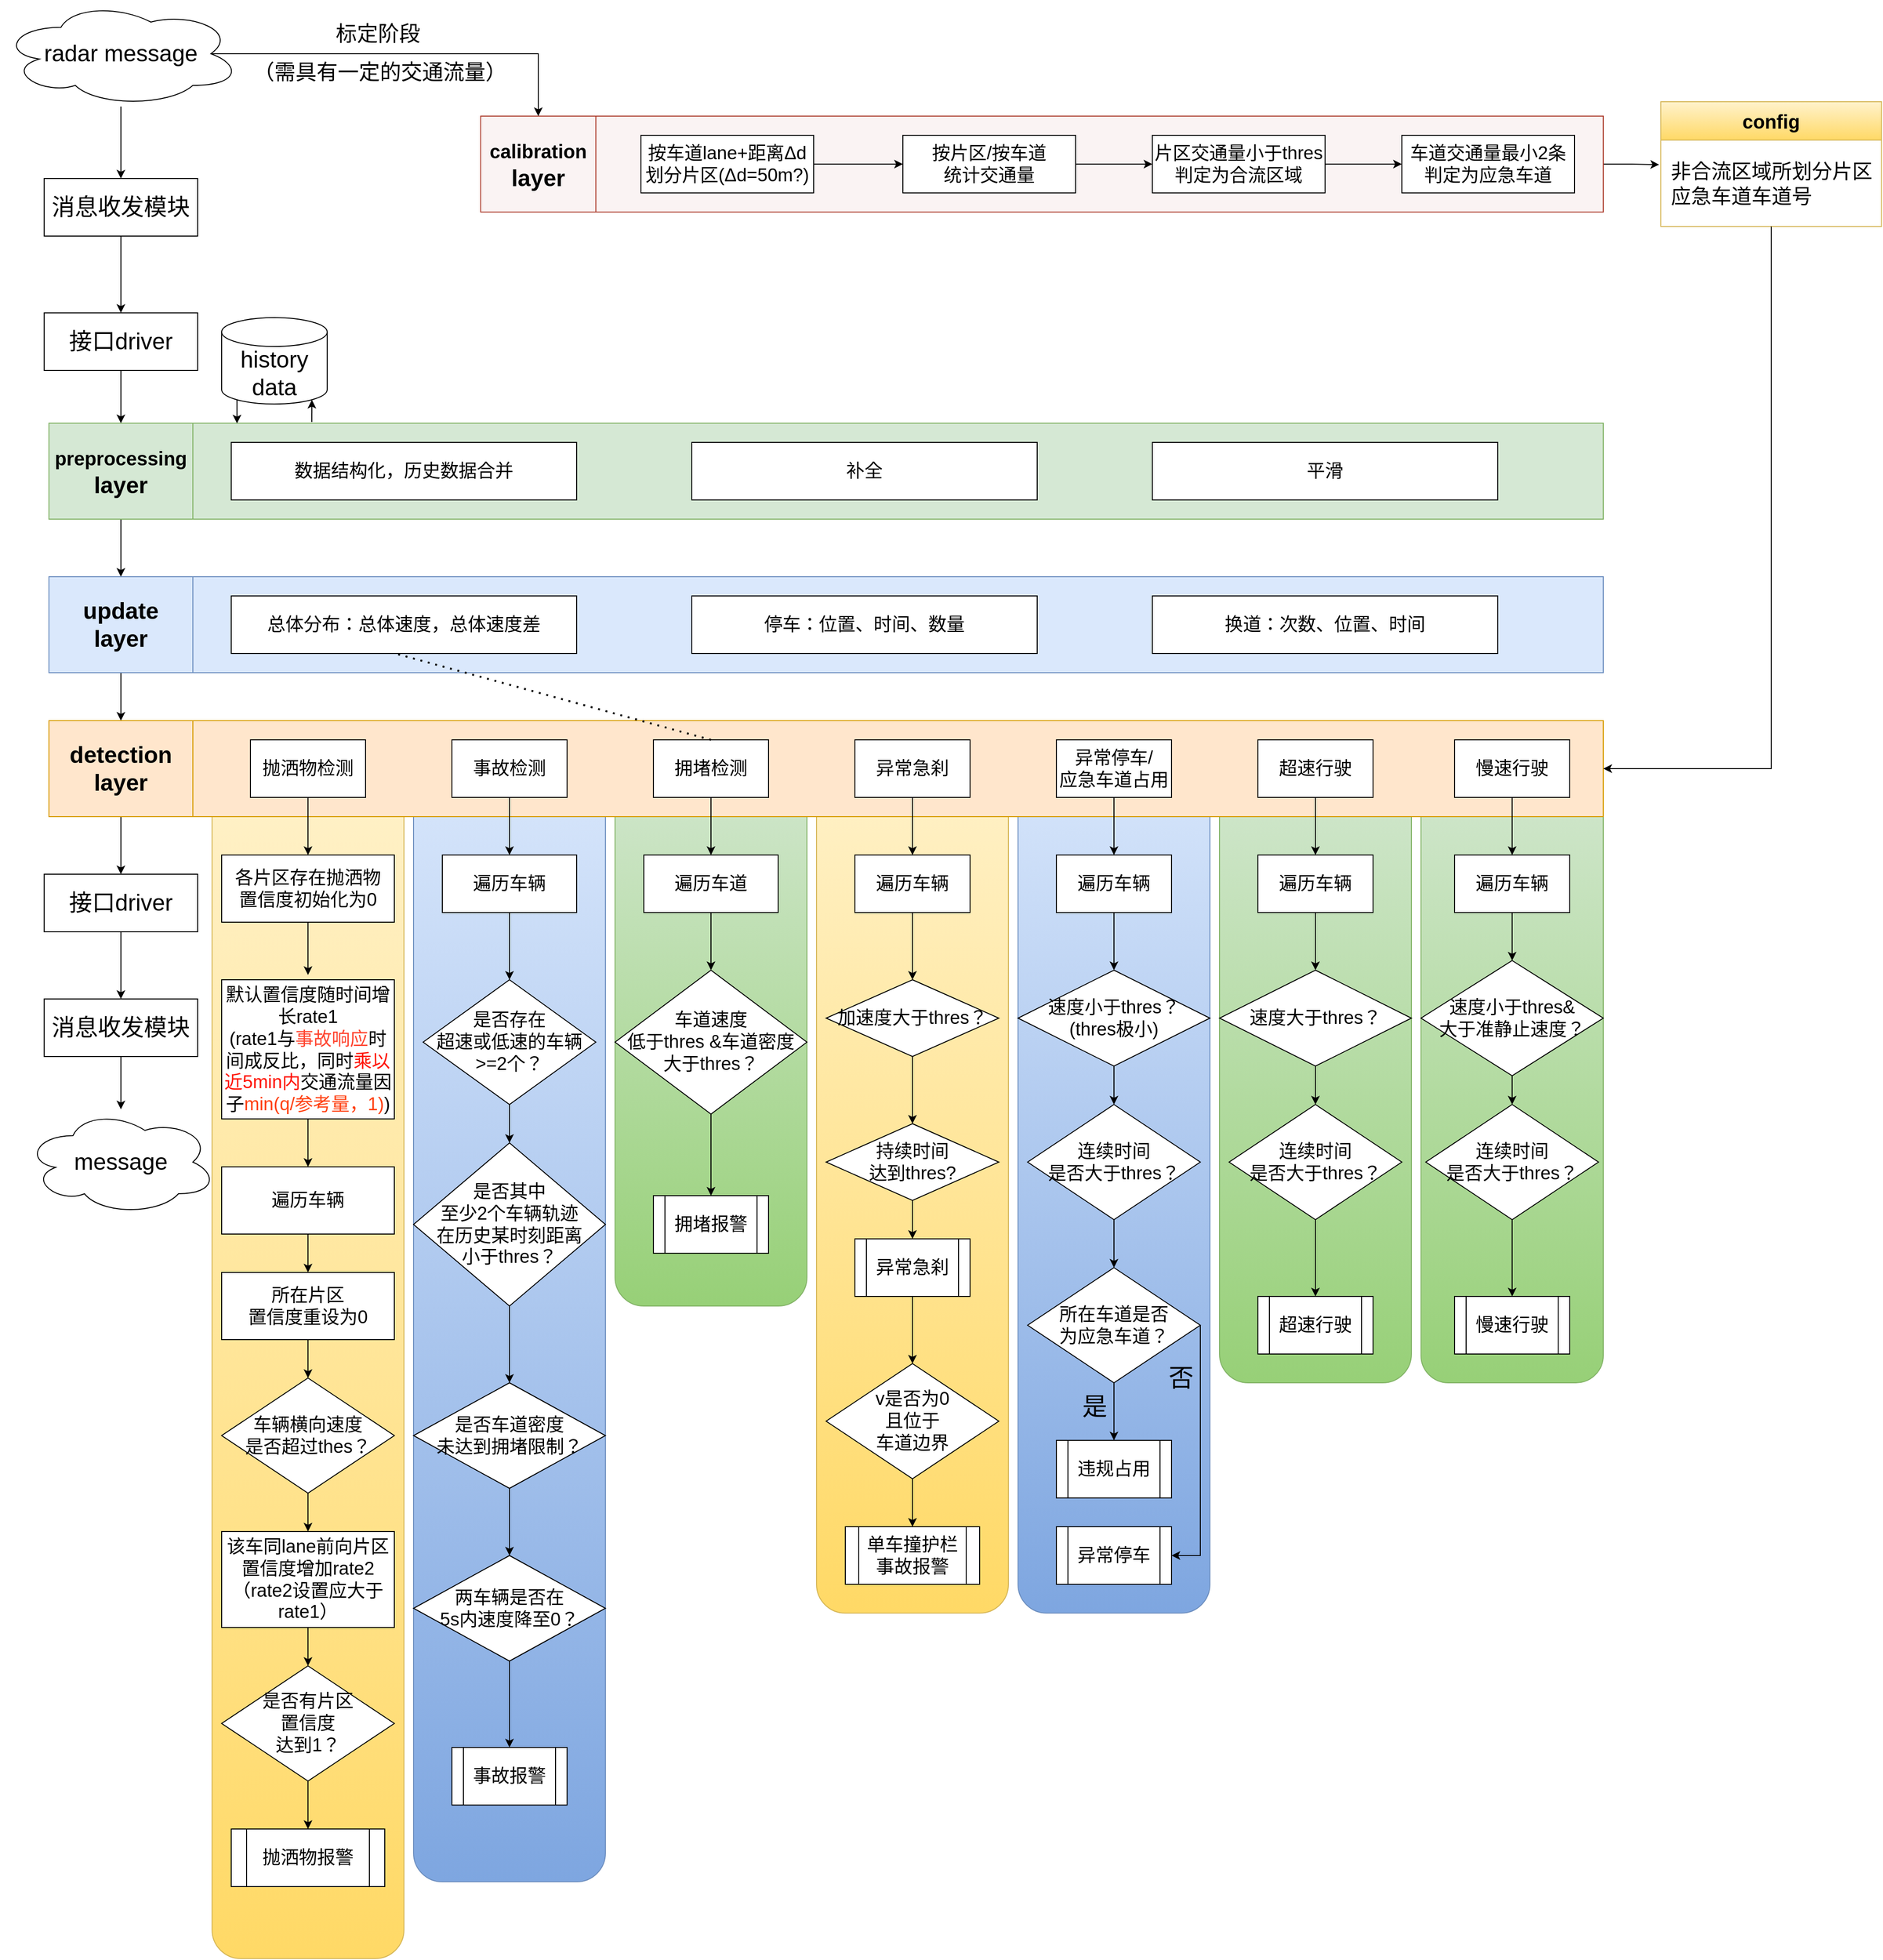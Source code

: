 <mxfile version="22.1.2" type="device" pages="2">
  <diagram id="B0U0mD4KRM_Q_W2eGFHO" name="v3.0">
    <mxGraphModel dx="2682" dy="1245" grid="1" gridSize="10" guides="1" tooltips="1" connect="1" arrows="1" fold="1" page="1" pageScale="1" pageWidth="827" pageHeight="1169" math="0" shadow="0">
      <root>
        <mxCell id="0" />
        <mxCell id="1" parent="0" />
        <mxCell id="8Z4kEtWl0XJun9uBRfiq-1" value="" style="rounded=1;whiteSpace=wrap;html=1;fillColor=#d5e8d4;strokeColor=#82b366;gradientColor=#97d077;" vertex="1" parent="1">
          <mxGeometry x="1440" y="760" width="190" height="680" as="geometry" />
        </mxCell>
        <mxCell id="vwTfCzCP0KanA7_dQzlS-35" value="" style="rounded=0;whiteSpace=wrap;html=1;fontSize=24;fontStyle=1;fillColor=#dae8fc;strokeColor=#6c8ebf;" parent="1" vertex="1">
          <mxGeometry x="130" y="600" width="1500" height="100" as="geometry" />
        </mxCell>
        <mxCell id="vwTfCzCP0KanA7_dQzlS-25" value="" style="rounded=0;whiteSpace=wrap;html=1;fontSize=24;fontStyle=1;fillColor=#d5e8d4;strokeColor=#82b366;" parent="1" vertex="1">
          <mxGeometry x="130" y="440" width="1500" height="100" as="geometry" />
        </mxCell>
        <mxCell id="CjFYAvQ1cW2XvD6JDxTC-31" value="" style="rounded=1;whiteSpace=wrap;html=1;fillColor=#d5e8d4;strokeColor=#82b366;gradientColor=#97d077;" parent="1" vertex="1">
          <mxGeometry x="1230" y="760" width="200" height="680" as="geometry" />
        </mxCell>
        <mxCell id="vwTfCzCP0KanA7_dQzlS-2" value="" style="rounded=1;whiteSpace=wrap;html=1;fillColor=#dae8fc;strokeColor=#6c8ebf;gradientColor=#7ea6e0;" parent="1" vertex="1">
          <mxGeometry x="1020" y="760" width="200" height="920" as="geometry" />
        </mxCell>
        <mxCell id="vwTfCzCP0KanA7_dQzlS-3" value="" style="rounded=1;whiteSpace=wrap;html=1;fillColor=#d5e8d4;strokeColor=#82b366;gradientColor=#97d077;" parent="1" vertex="1">
          <mxGeometry x="600" y="760" width="200" height="600" as="geometry" />
        </mxCell>
        <mxCell id="vwTfCzCP0KanA7_dQzlS-4" value="" style="rounded=1;whiteSpace=wrap;html=1;fillColor=#fff2cc;strokeColor=#d6b656;gradientColor=#ffd966;" parent="1" vertex="1">
          <mxGeometry x="810" y="760" width="200" height="920" as="geometry" />
        </mxCell>
        <mxCell id="vwTfCzCP0KanA7_dQzlS-5" value="" style="rounded=1;whiteSpace=wrap;html=1;fillColor=#dae8fc;strokeColor=#6c8ebf;gradientColor=#7ea6e0;" parent="1" vertex="1">
          <mxGeometry x="390" y="760" width="200" height="1200" as="geometry" />
        </mxCell>
        <mxCell id="vwTfCzCP0KanA7_dQzlS-6" value="" style="rounded=1;whiteSpace=wrap;html=1;fillColor=#fff2cc;strokeColor=#d6b656;gradientColor=#ffd966;" parent="1" vertex="1">
          <mxGeometry x="180" y="760" width="200" height="1280" as="geometry" />
        </mxCell>
        <mxCell id="vwTfCzCP0KanA7_dQzlS-7" value="" style="rounded=0;whiteSpace=wrap;html=1;fontSize=24;fontStyle=1;fillColor=#ffe6cc;strokeColor=#d79b00;" parent="1" vertex="1">
          <mxGeometry x="130" y="750" width="1500" height="100" as="geometry" />
        </mxCell>
        <mxCell id="vwTfCzCP0KanA7_dQzlS-8" value="抛洒物检测" style="rounded=0;whiteSpace=wrap;html=1;fontSize=19;" parent="1" vertex="1">
          <mxGeometry x="220" y="770" width="120" height="60" as="geometry" />
        </mxCell>
        <mxCell id="vwTfCzCP0KanA7_dQzlS-9" value="" style="edgeStyle=orthogonalEdgeStyle;rounded=0;orthogonalLoop=1;jettySize=auto;html=1;" parent="1" source="vwTfCzCP0KanA7_dQzlS-10" target="vwTfCzCP0KanA7_dQzlS-57" edge="1">
          <mxGeometry relative="1" as="geometry" />
        </mxCell>
        <mxCell id="vwTfCzCP0KanA7_dQzlS-10" value="事故检测" style="rounded=0;whiteSpace=wrap;html=1;fontSize=19;" parent="1" vertex="1">
          <mxGeometry x="430" y="770" width="120" height="60" as="geometry" />
        </mxCell>
        <mxCell id="vwTfCzCP0KanA7_dQzlS-11" value="" style="edgeStyle=orthogonalEdgeStyle;rounded=0;orthogonalLoop=1;jettySize=auto;html=1;entryX=0.5;entryY=0;entryDx=0;entryDy=0;" parent="1" source="vwTfCzCP0KanA7_dQzlS-12" target="vwTfCzCP0KanA7_dQzlS-63" edge="1">
          <mxGeometry relative="1" as="geometry">
            <mxPoint x="700" y="890.0" as="targetPoint" />
          </mxGeometry>
        </mxCell>
        <mxCell id="vwTfCzCP0KanA7_dQzlS-12" value="拥堵检测" style="rounded=0;whiteSpace=wrap;html=1;fontSize=19;" parent="1" vertex="1">
          <mxGeometry x="640" y="770" width="120" height="60" as="geometry" />
        </mxCell>
        <mxCell id="vwTfCzCP0KanA7_dQzlS-13" value="" style="edgeStyle=orthogonalEdgeStyle;rounded=0;orthogonalLoop=1;jettySize=auto;html=1;" parent="1" source="vwTfCzCP0KanA7_dQzlS-14" target="vwTfCzCP0KanA7_dQzlS-68" edge="1">
          <mxGeometry relative="1" as="geometry" />
        </mxCell>
        <mxCell id="vwTfCzCP0KanA7_dQzlS-14" value="异常急刹" style="rounded=0;whiteSpace=wrap;html=1;fontSize=19;" parent="1" vertex="1">
          <mxGeometry x="850" y="770" width="120" height="60" as="geometry" />
        </mxCell>
        <mxCell id="vwTfCzCP0KanA7_dQzlS-17" value="" style="edgeStyle=orthogonalEdgeStyle;rounded=0;orthogonalLoop=1;jettySize=auto;html=1;" parent="1" source="vwTfCzCP0KanA7_dQzlS-18" target="vwTfCzCP0KanA7_dQzlS-80" edge="1">
          <mxGeometry relative="1" as="geometry" />
        </mxCell>
        <mxCell id="vwTfCzCP0KanA7_dQzlS-18" value="异常停车/&lt;br&gt;应急车道占用" style="rounded=0;whiteSpace=wrap;html=1;fontSize=19;" parent="1" vertex="1">
          <mxGeometry x="1060" y="770" width="120" height="60" as="geometry" />
        </mxCell>
        <mxCell id="vwTfCzCP0KanA7_dQzlS-19" value="" style="edgeStyle=orthogonalEdgeStyle;rounded=0;orthogonalLoop=1;jettySize=auto;html=1;" parent="1" source="vwTfCzCP0KanA7_dQzlS-20" target="vwTfCzCP0KanA7_dQzlS-45" edge="1">
          <mxGeometry relative="1" as="geometry" />
        </mxCell>
        <mxCell id="vwTfCzCP0KanA7_dQzlS-21" value="" style="edgeStyle=orthogonalEdgeStyle;rounded=0;orthogonalLoop=1;jettySize=auto;html=1;" parent="1" source="vwTfCzCP0KanA7_dQzlS-22" target="vwTfCzCP0KanA7_dQzlS-30" edge="1">
          <mxGeometry relative="1" as="geometry" />
        </mxCell>
        <mxCell id="vwTfCzCP0KanA7_dQzlS-22" value="radar message" style="ellipse;shape=cloud;whiteSpace=wrap;html=1;fontSize=24;" parent="1" vertex="1">
          <mxGeometry x="-40" width="250" height="110" as="geometry" />
        </mxCell>
        <mxCell id="vwTfCzCP0KanA7_dQzlS-23" value="" style="edgeStyle=orthogonalEdgeStyle;rounded=0;orthogonalLoop=1;jettySize=auto;html=1;" parent="1" source="vwTfCzCP0KanA7_dQzlS-24" target="vwTfCzCP0KanA7_dQzlS-34" edge="1">
          <mxGeometry relative="1" as="geometry" />
        </mxCell>
        <mxCell id="vwTfCzCP0KanA7_dQzlS-24" value="&lt;font style=&quot;font-size: 20px;&quot;&gt;preprocessing &lt;/font&gt;&lt;font style=&quot;font-size: 24px;&quot;&gt;layer&lt;/font&gt;" style="rounded=0;whiteSpace=wrap;html=1;fontSize=24;fontStyle=1;fillColor=#d5e8d4;strokeColor=#82b366;" parent="1" vertex="1">
          <mxGeometry x="10" y="440" width="150" height="100" as="geometry" />
        </mxCell>
        <mxCell id="vwTfCzCP0KanA7_dQzlS-26" value="数据结构化，历史数据合并" style="rounded=0;whiteSpace=wrap;html=1;fontSize=19;" parent="1" vertex="1">
          <mxGeometry x="200" y="460" width="360" height="60" as="geometry" />
        </mxCell>
        <mxCell id="vwTfCzCP0KanA7_dQzlS-27" value="补全" style="rounded=0;whiteSpace=wrap;html=1;fontSize=19;" parent="1" vertex="1">
          <mxGeometry x="680" y="460" width="360" height="60" as="geometry" />
        </mxCell>
        <mxCell id="vwTfCzCP0KanA7_dQzlS-28" value="平滑" style="rounded=0;whiteSpace=wrap;html=1;fontSize=19;" parent="1" vertex="1">
          <mxGeometry x="1160" y="460" width="360" height="60" as="geometry" />
        </mxCell>
        <mxCell id="vwTfCzCP0KanA7_dQzlS-29" value="" style="edgeStyle=orthogonalEdgeStyle;rounded=0;orthogonalLoop=1;jettySize=auto;html=1;" parent="1" source="vwTfCzCP0KanA7_dQzlS-30" target="vwTfCzCP0KanA7_dQzlS-31" edge="1">
          <mxGeometry relative="1" as="geometry" />
        </mxCell>
        <mxCell id="vwTfCzCP0KanA7_dQzlS-30" value="&lt;font style=&quot;font-size: 24px;&quot;&gt;消息收发模块&lt;/font&gt;" style="rounded=0;whiteSpace=wrap;html=1;" parent="1" vertex="1">
          <mxGeometry x="5" y="185" width="160" height="60" as="geometry" />
        </mxCell>
        <mxCell id="vwTfCzCP0KanA7_dQzlS-31" value="&lt;font style=&quot;font-size: 24px;&quot;&gt;接口driver&lt;/font&gt;" style="whiteSpace=wrap;html=1;rounded=0;" parent="1" vertex="1">
          <mxGeometry x="5" y="325" width="160" height="60" as="geometry" />
        </mxCell>
        <mxCell id="vwTfCzCP0KanA7_dQzlS-32" value="" style="endArrow=classic;html=1;rounded=0;exitX=0.5;exitY=1;exitDx=0;exitDy=0;entryX=0.5;entryY=0;entryDx=0;entryDy=0;" parent="1" source="vwTfCzCP0KanA7_dQzlS-31" target="vwTfCzCP0KanA7_dQzlS-24" edge="1">
          <mxGeometry width="50" height="50" relative="1" as="geometry">
            <mxPoint x="810" y="350" as="sourcePoint" />
            <mxPoint x="860" y="300" as="targetPoint" />
            <Array as="points" />
          </mxGeometry>
        </mxCell>
        <mxCell id="vwTfCzCP0KanA7_dQzlS-33" value="" style="edgeStyle=orthogonalEdgeStyle;rounded=0;orthogonalLoop=1;jettySize=auto;html=1;" parent="1" source="vwTfCzCP0KanA7_dQzlS-34" target="vwTfCzCP0KanA7_dQzlS-20" edge="1">
          <mxGeometry relative="1" as="geometry" />
        </mxCell>
        <mxCell id="vwTfCzCP0KanA7_dQzlS-34" value="&lt;font style=&quot;font-size: 24px;&quot;&gt;update &lt;br&gt;layer&lt;/font&gt;" style="rounded=0;whiteSpace=wrap;html=1;fontSize=24;fontStyle=1;fillColor=#dae8fc;strokeColor=#6c8ebf;" parent="1" vertex="1">
          <mxGeometry x="10" y="600" width="150" height="100" as="geometry" />
        </mxCell>
        <mxCell id="vwTfCzCP0KanA7_dQzlS-36" value="总体分布：总体速度，总体速度差" style="rounded=0;whiteSpace=wrap;html=1;fontSize=19;" parent="1" vertex="1">
          <mxGeometry x="200" y="620" width="360" height="60" as="geometry" />
        </mxCell>
        <mxCell id="vwTfCzCP0KanA7_dQzlS-37" value="停车：位置、时间、数量" style="rounded=0;whiteSpace=wrap;html=1;fontSize=19;" parent="1" vertex="1">
          <mxGeometry x="680" y="620" width="360" height="60" as="geometry" />
        </mxCell>
        <mxCell id="vwTfCzCP0KanA7_dQzlS-38" value="换道：次数、位置、时间" style="rounded=0;whiteSpace=wrap;html=1;fontSize=19;" parent="1" vertex="1">
          <mxGeometry x="1160" y="620" width="360" height="60" as="geometry" />
        </mxCell>
        <mxCell id="vwTfCzCP0KanA7_dQzlS-39" value="&lt;font style=&quot;font-size: 24px;&quot;&gt;history&lt;br&gt;data&lt;/font&gt;" style="shape=cylinder3;whiteSpace=wrap;html=1;boundedLbl=1;backgroundOutline=1;size=15;" parent="1" vertex="1">
          <mxGeometry x="190" y="330" width="110" height="90" as="geometry" />
        </mxCell>
        <mxCell id="vwTfCzCP0KanA7_dQzlS-40" value="" style="endArrow=classic;html=1;rounded=0;exitX=0.145;exitY=1;exitDx=0;exitDy=-4.35;exitPerimeter=0;entryX=0.21;entryY=0.002;entryDx=0;entryDy=0;entryPerimeter=0;" parent="1" source="vwTfCzCP0KanA7_dQzlS-39" edge="1">
          <mxGeometry width="50" height="50" relative="1" as="geometry">
            <mxPoint x="341" y="310" as="sourcePoint" />
            <mxPoint x="206" y="440.2" as="targetPoint" />
          </mxGeometry>
        </mxCell>
        <mxCell id="vwTfCzCP0KanA7_dQzlS-41" value="" style="endArrow=classic;html=1;rounded=0;exitX=0.262;exitY=-0.012;exitDx=0;exitDy=0;exitPerimeter=0;entryX=0.855;entryY=1;entryDx=0;entryDy=-4.35;entryPerimeter=0;" parent="1" target="vwTfCzCP0KanA7_dQzlS-39" edge="1">
          <mxGeometry width="50" height="50" relative="1" as="geometry">
            <mxPoint x="284" y="438.8" as="sourcePoint" />
            <mxPoint x="216" y="450" as="targetPoint" />
          </mxGeometry>
        </mxCell>
        <mxCell id="vwTfCzCP0KanA7_dQzlS-42" value="" style="edgeStyle=orthogonalEdgeStyle;rounded=0;orthogonalLoop=1;jettySize=auto;html=1;" parent="1" source="vwTfCzCP0KanA7_dQzlS-43" target="vwTfCzCP0KanA7_dQzlS-46" edge="1">
          <mxGeometry relative="1" as="geometry" />
        </mxCell>
        <mxCell id="vwTfCzCP0KanA7_dQzlS-43" value="&lt;font style=&quot;font-size: 24px;&quot;&gt;消息收发模块&lt;/font&gt;" style="rounded=0;whiteSpace=wrap;html=1;" parent="1" vertex="1">
          <mxGeometry x="5" y="1040" width="160" height="60" as="geometry" />
        </mxCell>
        <mxCell id="vwTfCzCP0KanA7_dQzlS-44" value="" style="edgeStyle=orthogonalEdgeStyle;rounded=0;orthogonalLoop=1;jettySize=auto;html=1;" parent="1" source="vwTfCzCP0KanA7_dQzlS-45" target="vwTfCzCP0KanA7_dQzlS-43" edge="1">
          <mxGeometry relative="1" as="geometry" />
        </mxCell>
        <mxCell id="vwTfCzCP0KanA7_dQzlS-45" value="&lt;font style=&quot;font-size: 24px;&quot;&gt;接口driver&lt;/font&gt;" style="whiteSpace=wrap;html=1;rounded=0;" parent="1" vertex="1">
          <mxGeometry x="5" y="910" width="160" height="60" as="geometry" />
        </mxCell>
        <mxCell id="vwTfCzCP0KanA7_dQzlS-46" value="message" style="ellipse;shape=cloud;whiteSpace=wrap;html=1;fontSize=24;" parent="1" vertex="1">
          <mxGeometry x="-15" y="1155" width="200" height="110" as="geometry" />
        </mxCell>
        <mxCell id="vwTfCzCP0KanA7_dQzlS-47" value="" style="endArrow=classic;html=1;rounded=0;exitX=0.5;exitY=1;exitDx=0;exitDy=0;" parent="1" source="vwTfCzCP0KanA7_dQzlS-8" target="vwTfCzCP0KanA7_dQzlS-51" edge="1">
          <mxGeometry width="50" height="50" relative="1" as="geometry">
            <mxPoint x="860" y="940" as="sourcePoint" />
            <mxPoint x="280" y="890" as="targetPoint" />
          </mxGeometry>
        </mxCell>
        <mxCell id="vwTfCzCP0KanA7_dQzlS-50" value="" style="edgeStyle=orthogonalEdgeStyle;rounded=0;orthogonalLoop=1;jettySize=auto;html=1;entryX=0.5;entryY=0;entryDx=0;entryDy=0;" parent="1" source="vwTfCzCP0KanA7_dQzlS-51" edge="1">
          <mxGeometry relative="1" as="geometry">
            <mxPoint x="280" y="1015" as="targetPoint" />
          </mxGeometry>
        </mxCell>
        <mxCell id="vwTfCzCP0KanA7_dQzlS-51" value="各片区存在抛洒物&lt;br&gt;置信度初始化为0" style="rounded=0;whiteSpace=wrap;html=1;fontSize=19;" parent="1" vertex="1">
          <mxGeometry x="190" y="890" width="180" height="70" as="geometry" />
        </mxCell>
        <mxCell id="vwTfCzCP0KanA7_dQzlS-53" value="" style="edgeStyle=orthogonalEdgeStyle;rounded=0;orthogonalLoop=1;jettySize=auto;html=1;exitX=0.5;exitY=1;exitDx=0;exitDy=0;" parent="1" source="vwTfCzCP0KanA7_dQzlS-100" target="vwTfCzCP0KanA7_dQzlS-55" edge="1">
          <mxGeometry relative="1" as="geometry">
            <mxPoint x="280" y="1555" as="targetPoint" />
            <mxPoint x="280" y="1815" as="sourcePoint" />
          </mxGeometry>
        </mxCell>
        <mxCell id="vwTfCzCP0KanA7_dQzlS-55" value="抛洒物报警" style="shape=process;whiteSpace=wrap;html=1;backgroundOutline=1;fontSize=19;rounded=0;" parent="1" vertex="1">
          <mxGeometry x="200" y="1905" width="160" height="60" as="geometry" />
        </mxCell>
        <mxCell id="vwTfCzCP0KanA7_dQzlS-56" value="" style="edgeStyle=orthogonalEdgeStyle;rounded=0;orthogonalLoop=1;jettySize=auto;html=1;" parent="1" source="vwTfCzCP0KanA7_dQzlS-57" target="vwTfCzCP0KanA7_dQzlS-58" edge="1">
          <mxGeometry relative="1" as="geometry" />
        </mxCell>
        <mxCell id="vwTfCzCP0KanA7_dQzlS-57" value="遍历车辆" style="rounded=0;whiteSpace=wrap;html=1;fontSize=19;" parent="1" vertex="1">
          <mxGeometry x="420" y="890" width="140" height="60" as="geometry" />
        </mxCell>
        <mxCell id="vwTfCzCP0KanA7_dQzlS-103" value="" style="edgeStyle=orthogonalEdgeStyle;rounded=0;orthogonalLoop=1;jettySize=auto;html=1;" parent="1" source="vwTfCzCP0KanA7_dQzlS-58" target="vwTfCzCP0KanA7_dQzlS-102" edge="1">
          <mxGeometry relative="1" as="geometry" />
        </mxCell>
        <mxCell id="vwTfCzCP0KanA7_dQzlS-58" value="是否存在&lt;br&gt;超速或低速的车辆&amp;gt;=2个？" style="rhombus;whiteSpace=wrap;html=1;fontSize=19;rounded=0;" parent="1" vertex="1">
          <mxGeometry x="400" y="1020" width="180" height="130" as="geometry" />
        </mxCell>
        <mxCell id="vwTfCzCP0KanA7_dQzlS-60" value="事故报警" style="shape=process;whiteSpace=wrap;html=1;backgroundOutline=1;fontSize=19;rounded=0;" parent="1" vertex="1">
          <mxGeometry x="430" y="1820" width="120" height="60" as="geometry" />
        </mxCell>
        <mxCell id="vwTfCzCP0KanA7_dQzlS-61" value="" style="endArrow=none;dashed=1;html=1;dashPattern=1 3;strokeWidth=2;rounded=0;entryX=0.477;entryY=1.004;entryDx=0;entryDy=0;exitX=0.5;exitY=0;exitDx=0;exitDy=0;entryPerimeter=0;" parent="1" source="vwTfCzCP0KanA7_dQzlS-12" target="vwTfCzCP0KanA7_dQzlS-36" edge="1">
          <mxGeometry width="50" height="50" relative="1" as="geometry">
            <mxPoint x="840" y="970" as="sourcePoint" />
            <mxPoint x="890" y="920" as="targetPoint" />
          </mxGeometry>
        </mxCell>
        <mxCell id="vwTfCzCP0KanA7_dQzlS-62" value="" style="edgeStyle=orthogonalEdgeStyle;rounded=0;orthogonalLoop=1;jettySize=auto;html=1;entryX=0.5;entryY=0;entryDx=0;entryDy=0;" parent="1" source="vwTfCzCP0KanA7_dQzlS-63" target="vwTfCzCP0KanA7_dQzlS-65" edge="1">
          <mxGeometry relative="1" as="geometry">
            <mxPoint x="700" y="1030.0" as="targetPoint" />
          </mxGeometry>
        </mxCell>
        <mxCell id="vwTfCzCP0KanA7_dQzlS-63" value="遍历车道" style="rounded=0;whiteSpace=wrap;html=1;fontSize=19;" parent="1" vertex="1">
          <mxGeometry x="630" y="890" width="140" height="60" as="geometry" />
        </mxCell>
        <mxCell id="vwTfCzCP0KanA7_dQzlS-64" value="" style="edgeStyle=orthogonalEdgeStyle;rounded=0;orthogonalLoop=1;jettySize=auto;html=1;" parent="1" source="vwTfCzCP0KanA7_dQzlS-65" target="vwTfCzCP0KanA7_dQzlS-66" edge="1">
          <mxGeometry relative="1" as="geometry" />
        </mxCell>
        <mxCell id="vwTfCzCP0KanA7_dQzlS-65" value="车道速度&lt;br&gt;低于thres &amp;amp;车道密度&lt;br&gt;大于thres？" style="rhombus;whiteSpace=wrap;html=1;fontSize=19;rounded=0;" parent="1" vertex="1">
          <mxGeometry x="600" y="1010" width="200" height="150" as="geometry" />
        </mxCell>
        <mxCell id="vwTfCzCP0KanA7_dQzlS-66" value="拥堵报警" style="shape=process;whiteSpace=wrap;html=1;backgroundOutline=1;fontSize=19;rounded=0;" parent="1" vertex="1">
          <mxGeometry x="640" y="1245" width="120" height="60" as="geometry" />
        </mxCell>
        <mxCell id="vwTfCzCP0KanA7_dQzlS-67" value="" style="edgeStyle=orthogonalEdgeStyle;rounded=0;orthogonalLoop=1;jettySize=auto;html=1;" parent="1" source="vwTfCzCP0KanA7_dQzlS-68" target="vwTfCzCP0KanA7_dQzlS-70" edge="1">
          <mxGeometry relative="1" as="geometry" />
        </mxCell>
        <mxCell id="vwTfCzCP0KanA7_dQzlS-68" value="遍历车辆" style="rounded=0;whiteSpace=wrap;html=1;fontSize=19;" parent="1" vertex="1">
          <mxGeometry x="850" y="890" width="120" height="60" as="geometry" />
        </mxCell>
        <mxCell id="vwTfCzCP0KanA7_dQzlS-69" value="" style="edgeStyle=orthogonalEdgeStyle;rounded=0;orthogonalLoop=1;jettySize=auto;html=1;" parent="1" source="vwTfCzCP0KanA7_dQzlS-70" target="CjFYAvQ1cW2XvD6JDxTC-10" edge="1">
          <mxGeometry relative="1" as="geometry">
            <mxPoint x="910" y="1170" as="targetPoint" />
          </mxGeometry>
        </mxCell>
        <mxCell id="vwTfCzCP0KanA7_dQzlS-70" value="加速度大于thres？" style="rhombus;whiteSpace=wrap;html=1;fontSize=19;rounded=0;" parent="1" vertex="1">
          <mxGeometry x="820" y="1020" width="180" height="80" as="geometry" />
        </mxCell>
        <mxCell id="vwTfCzCP0KanA7_dQzlS-106" value="" style="edgeStyle=orthogonalEdgeStyle;rounded=0;orthogonalLoop=1;jettySize=auto;html=1;" parent="1" source="vwTfCzCP0KanA7_dQzlS-71" target="vwTfCzCP0KanA7_dQzlS-105" edge="1">
          <mxGeometry relative="1" as="geometry" />
        </mxCell>
        <mxCell id="vwTfCzCP0KanA7_dQzlS-71" value="异常急刹" style="shape=process;whiteSpace=wrap;html=1;backgroundOutline=1;fontSize=19;rounded=0;" parent="1" vertex="1">
          <mxGeometry x="850" y="1290" width="120" height="60" as="geometry" />
        </mxCell>
        <mxCell id="vwTfCzCP0KanA7_dQzlS-79" value="" style="edgeStyle=orthogonalEdgeStyle;rounded=0;orthogonalLoop=1;jettySize=auto;html=1;" parent="1" source="vwTfCzCP0KanA7_dQzlS-80" target="vwTfCzCP0KanA7_dQzlS-82" edge="1">
          <mxGeometry relative="1" as="geometry" />
        </mxCell>
        <mxCell id="vwTfCzCP0KanA7_dQzlS-80" value="遍历车辆" style="rounded=0;whiteSpace=wrap;html=1;fontSize=19;" parent="1" vertex="1">
          <mxGeometry x="1060" y="890" width="120" height="60" as="geometry" />
        </mxCell>
        <mxCell id="vwTfCzCP0KanA7_dQzlS-81" value="" style="edgeStyle=orthogonalEdgeStyle;rounded=0;orthogonalLoop=1;jettySize=auto;html=1;" parent="1" source="vwTfCzCP0KanA7_dQzlS-82" target="vwTfCzCP0KanA7_dQzlS-84" edge="1">
          <mxGeometry relative="1" as="geometry" />
        </mxCell>
        <mxCell id="vwTfCzCP0KanA7_dQzlS-82" value="速度小于thres？&lt;br&gt;(thres极小)" style="rhombus;whiteSpace=wrap;html=1;fontSize=19;rounded=0;" parent="1" vertex="1">
          <mxGeometry x="1020" y="1010" width="200" height="100" as="geometry" />
        </mxCell>
        <mxCell id="vwTfCzCP0KanA7_dQzlS-83" value="" style="edgeStyle=orthogonalEdgeStyle;rounded=0;orthogonalLoop=1;jettySize=auto;html=1;exitX=0.5;exitY=1;exitDx=0;exitDy=0;" parent="1" source="CjFYAvQ1cW2XvD6JDxTC-12" target="vwTfCzCP0KanA7_dQzlS-85" edge="1">
          <mxGeometry relative="1" as="geometry">
            <mxPoint x="1120.0" y="1370" as="sourcePoint" />
          </mxGeometry>
        </mxCell>
        <mxCell id="CjFYAvQ1cW2XvD6JDxTC-13" value="" style="edgeStyle=orthogonalEdgeStyle;rounded=0;orthogonalLoop=1;jettySize=auto;html=1;" parent="1" source="vwTfCzCP0KanA7_dQzlS-84" target="CjFYAvQ1cW2XvD6JDxTC-12" edge="1">
          <mxGeometry relative="1" as="geometry" />
        </mxCell>
        <mxCell id="vwTfCzCP0KanA7_dQzlS-84" value="连续时间&lt;br&gt;是否大于thres？" style="rhombus;whiteSpace=wrap;html=1;fontSize=19;rounded=0;" parent="1" vertex="1">
          <mxGeometry x="1030" y="1150" width="180" height="120" as="geometry" />
        </mxCell>
        <mxCell id="vwTfCzCP0KanA7_dQzlS-85" value="违规占用" style="shape=process;whiteSpace=wrap;html=1;backgroundOutline=1;fontSize=19;rounded=0;" parent="1" vertex="1">
          <mxGeometry x="1060" y="1500" width="120" height="60" as="geometry" />
        </mxCell>
        <mxCell id="vwTfCzCP0KanA7_dQzlS-95" value="" style="edgeStyle=orthogonalEdgeStyle;rounded=0;orthogonalLoop=1;jettySize=auto;html=1;" parent="1" source="vwTfCzCP0KanA7_dQzlS-89" target="vwTfCzCP0KanA7_dQzlS-92" edge="1">
          <mxGeometry relative="1" as="geometry" />
        </mxCell>
        <mxCell id="vwTfCzCP0KanA7_dQzlS-89" value="遍历车辆" style="rounded=0;whiteSpace=wrap;html=1;fontSize=19;" parent="1" vertex="1">
          <mxGeometry x="190" y="1215" width="180" height="70" as="geometry" />
        </mxCell>
        <mxCell id="vwTfCzCP0KanA7_dQzlS-97" value="" style="edgeStyle=orthogonalEdgeStyle;rounded=0;orthogonalLoop=1;jettySize=auto;html=1;" parent="1" source="vwTfCzCP0KanA7_dQzlS-92" target="vwTfCzCP0KanA7_dQzlS-96" edge="1">
          <mxGeometry relative="1" as="geometry" />
        </mxCell>
        <mxCell id="vwTfCzCP0KanA7_dQzlS-92" value="所在片区&lt;br&gt;置信度重设为0" style="rounded=0;whiteSpace=wrap;html=1;fontSize=19;" parent="1" vertex="1">
          <mxGeometry x="190" y="1325" width="180" height="70" as="geometry" />
        </mxCell>
        <mxCell id="vwTfCzCP0KanA7_dQzlS-94" value="" style="edgeStyle=orthogonalEdgeStyle;rounded=0;orthogonalLoop=1;jettySize=auto;html=1;" parent="1" source="vwTfCzCP0KanA7_dQzlS-93" target="vwTfCzCP0KanA7_dQzlS-89" edge="1">
          <mxGeometry relative="1" as="geometry" />
        </mxCell>
        <mxCell id="vwTfCzCP0KanA7_dQzlS-93" value="默认置信度随时间增长rate1&lt;br&gt;(rate1与&lt;font color=&quot;#ff432e&quot;&gt;事故响应&lt;/font&gt;时间成反比，同时&lt;font color=&quot;#ff1303&quot;&gt;乘以近5min内&lt;/font&gt;交通流量因子&lt;font color=&quot;#ff4112&quot;&gt;min(q/参考量，1)&lt;/font&gt;)" style="rounded=0;whiteSpace=wrap;html=1;fontSize=19;" parent="1" vertex="1">
          <mxGeometry x="190" y="1020" width="180" height="145" as="geometry" />
        </mxCell>
        <mxCell id="vwTfCzCP0KanA7_dQzlS-99" value="" style="edgeStyle=orthogonalEdgeStyle;rounded=0;orthogonalLoop=1;jettySize=auto;html=1;" parent="1" source="vwTfCzCP0KanA7_dQzlS-96" target="vwTfCzCP0KanA7_dQzlS-98" edge="1">
          <mxGeometry relative="1" as="geometry" />
        </mxCell>
        <mxCell id="vwTfCzCP0KanA7_dQzlS-96" value="车辆横向速度&lt;br&gt;是否超过thes？" style="rhombus;whiteSpace=wrap;html=1;fontSize=19;rounded=0;" parent="1" vertex="1">
          <mxGeometry x="190" y="1435" width="180" height="120" as="geometry" />
        </mxCell>
        <mxCell id="vwTfCzCP0KanA7_dQzlS-101" value="" style="edgeStyle=orthogonalEdgeStyle;rounded=0;orthogonalLoop=1;jettySize=auto;html=1;" parent="1" source="vwTfCzCP0KanA7_dQzlS-98" target="vwTfCzCP0KanA7_dQzlS-100" edge="1">
          <mxGeometry relative="1" as="geometry" />
        </mxCell>
        <mxCell id="vwTfCzCP0KanA7_dQzlS-98" value="该车同lane前向片区置信度增加rate2&lt;br&gt;（rate2设置应大于rate1）" style="whiteSpace=wrap;html=1;fontSize=19;rounded=0;" parent="1" vertex="1">
          <mxGeometry x="190" y="1595" width="180" height="100" as="geometry" />
        </mxCell>
        <mxCell id="vwTfCzCP0KanA7_dQzlS-100" value="是否有片区&lt;br&gt;置信度&lt;br&gt;达到1？" style="rhombus;whiteSpace=wrap;html=1;fontSize=19;rounded=0;" parent="1" vertex="1">
          <mxGeometry x="190" y="1735" width="180" height="120" as="geometry" />
        </mxCell>
        <mxCell id="vwTfCzCP0KanA7_dQzlS-104" value="" style="edgeStyle=orthogonalEdgeStyle;rounded=0;orthogonalLoop=1;jettySize=auto;html=1;entryX=0.5;entryY=0;entryDx=0;entryDy=0;" parent="1" source="vwTfCzCP0KanA7_dQzlS-102" target="bd58KautNBTAlfxkl3D6-1" edge="1">
          <mxGeometry relative="1" as="geometry">
            <mxPoint x="490" y="1420" as="targetPoint" />
          </mxGeometry>
        </mxCell>
        <mxCell id="vwTfCzCP0KanA7_dQzlS-102" value="是否其中&lt;br&gt;至少2个车辆轨迹&lt;br&gt;在历史某时刻距离&lt;br&gt;小于thres？" style="rhombus;whiteSpace=wrap;html=1;fontSize=19;rounded=0;" parent="1" vertex="1">
          <mxGeometry x="390" y="1190" width="200" height="170" as="geometry" />
        </mxCell>
        <mxCell id="vwTfCzCP0KanA7_dQzlS-108" value="" style="edgeStyle=orthogonalEdgeStyle;rounded=0;orthogonalLoop=1;jettySize=auto;html=1;" parent="1" source="vwTfCzCP0KanA7_dQzlS-105" target="vwTfCzCP0KanA7_dQzlS-107" edge="1">
          <mxGeometry relative="1" as="geometry" />
        </mxCell>
        <mxCell id="vwTfCzCP0KanA7_dQzlS-105" value="v是否为0&lt;br&gt;且位于&lt;br&gt;车道边界" style="rhombus;whiteSpace=wrap;html=1;fontSize=19;rounded=0;" parent="1" vertex="1">
          <mxGeometry x="820" y="1420" width="180" height="120" as="geometry" />
        </mxCell>
        <mxCell id="vwTfCzCP0KanA7_dQzlS-107" value="单车撞护栏&lt;br&gt;事故报警" style="shape=process;whiteSpace=wrap;html=1;backgroundOutline=1;fontSize=19;rounded=0;" parent="1" vertex="1">
          <mxGeometry x="840" y="1590" width="140" height="60" as="geometry" />
        </mxCell>
        <mxCell id="bd58KautNBTAlfxkl3D6-2" value="" style="edgeStyle=orthogonalEdgeStyle;rounded=0;orthogonalLoop=1;jettySize=auto;html=1;entryX=0.5;entryY=0;entryDx=0;entryDy=0;" parent="1" source="bd58KautNBTAlfxkl3D6-1" target="CjFYAvQ1cW2XvD6JDxTC-3" edge="1">
          <mxGeometry relative="1" as="geometry">
            <mxPoint x="490" y="1600" as="targetPoint" />
          </mxGeometry>
        </mxCell>
        <mxCell id="bd58KautNBTAlfxkl3D6-1" value="是否车道密度&lt;br&gt;未达到拥堵限制？" style="rhombus;whiteSpace=wrap;html=1;fontSize=19;rounded=0;" parent="1" vertex="1">
          <mxGeometry x="390" y="1440" width="200" height="110" as="geometry" />
        </mxCell>
        <mxCell id="CjFYAvQ1cW2XvD6JDxTC-2" value="" style="edgeStyle=orthogonalEdgeStyle;rounded=0;orthogonalLoop=1;jettySize=auto;html=1;exitX=0.5;exitY=1;exitDx=0;exitDy=0;" parent="1" source="CjFYAvQ1cW2XvD6JDxTC-3" target="vwTfCzCP0KanA7_dQzlS-60" edge="1">
          <mxGeometry relative="1" as="geometry">
            <mxPoint x="490" y="1760" as="sourcePoint" />
          </mxGeometry>
        </mxCell>
        <mxCell id="CjFYAvQ1cW2XvD6JDxTC-3" value="两车辆是否在&lt;br&gt;5s内速度降至0？" style="rhombus;whiteSpace=wrap;html=1;fontSize=19;rounded=0;" parent="1" vertex="1">
          <mxGeometry x="390" y="1620" width="200" height="110" as="geometry" />
        </mxCell>
        <mxCell id="CjFYAvQ1cW2XvD6JDxTC-5" value="&lt;font style=&quot;font-size: 26px;&quot;&gt;是&lt;/font&gt;" style="text;html=1;strokeColor=none;fillColor=none;align=center;verticalAlign=middle;whiteSpace=wrap;rounded=0;" parent="1" vertex="1">
          <mxGeometry x="1070" y="1450" width="60" height="30" as="geometry" />
        </mxCell>
        <mxCell id="CjFYAvQ1cW2XvD6JDxTC-6" value="异常停车" style="shape=process;whiteSpace=wrap;html=1;backgroundOutline=1;fontSize=19;rounded=0;" parent="1" vertex="1">
          <mxGeometry x="1060" y="1590" width="120" height="60" as="geometry" />
        </mxCell>
        <mxCell id="CjFYAvQ1cW2XvD6JDxTC-8" value="&lt;font style=&quot;font-size: 26px;&quot;&gt;否&lt;/font&gt;" style="text;html=1;strokeColor=none;fillColor=none;align=center;verticalAlign=middle;whiteSpace=wrap;rounded=0;" parent="1" vertex="1">
          <mxGeometry x="1160" y="1420" width="60" height="30" as="geometry" />
        </mxCell>
        <mxCell id="CjFYAvQ1cW2XvD6JDxTC-11" value="" style="edgeStyle=orthogonalEdgeStyle;rounded=0;orthogonalLoop=1;jettySize=auto;html=1;" parent="1" source="CjFYAvQ1cW2XvD6JDxTC-10" target="vwTfCzCP0KanA7_dQzlS-71" edge="1">
          <mxGeometry relative="1" as="geometry" />
        </mxCell>
        <mxCell id="CjFYAvQ1cW2XvD6JDxTC-10" value="持续时间&lt;br&gt;达到thres?" style="rhombus;whiteSpace=wrap;html=1;fontSize=19;rounded=0;" parent="1" vertex="1">
          <mxGeometry x="820" y="1170" width="180" height="80" as="geometry" />
        </mxCell>
        <mxCell id="CjFYAvQ1cW2XvD6JDxTC-12" value="所在车道是否&lt;br&gt;为应急车道？" style="rhombus;whiteSpace=wrap;html=1;fontSize=19;rounded=0;" parent="1" vertex="1">
          <mxGeometry x="1030" y="1320" width="180" height="120" as="geometry" />
        </mxCell>
        <mxCell id="CjFYAvQ1cW2XvD6JDxTC-14" value="" style="endArrow=classic;html=1;rounded=0;exitX=1;exitY=0.5;exitDx=0;exitDy=0;entryX=1;entryY=0.5;entryDx=0;entryDy=0;" parent="1" source="CjFYAvQ1cW2XvD6JDxTC-12" target="CjFYAvQ1cW2XvD6JDxTC-6" edge="1">
          <mxGeometry width="50" height="50" relative="1" as="geometry">
            <mxPoint x="1030" y="1470" as="sourcePoint" />
            <mxPoint x="1080" y="1420" as="targetPoint" />
            <Array as="points">
              <mxPoint x="1210" y="1620" />
            </Array>
          </mxGeometry>
        </mxCell>
        <mxCell id="CjFYAvQ1cW2XvD6JDxTC-32" value="" style="edgeStyle=orthogonalEdgeStyle;rounded=0;orthogonalLoop=1;jettySize=auto;html=1;" parent="1" source="CjFYAvQ1cW2XvD6JDxTC-33" target="CjFYAvQ1cW2XvD6JDxTC-35" edge="1">
          <mxGeometry relative="1" as="geometry" />
        </mxCell>
        <mxCell id="CjFYAvQ1cW2XvD6JDxTC-33" value="超速行驶" style="rounded=0;whiteSpace=wrap;html=1;fontSize=19;" parent="1" vertex="1">
          <mxGeometry x="1270" y="770" width="120" height="60" as="geometry" />
        </mxCell>
        <mxCell id="CjFYAvQ1cW2XvD6JDxTC-34" value="" style="edgeStyle=orthogonalEdgeStyle;rounded=0;orthogonalLoop=1;jettySize=auto;html=1;" parent="1" source="CjFYAvQ1cW2XvD6JDxTC-35" target="CjFYAvQ1cW2XvD6JDxTC-37" edge="1">
          <mxGeometry relative="1" as="geometry" />
        </mxCell>
        <mxCell id="CjFYAvQ1cW2XvD6JDxTC-35" value="遍历车辆" style="rounded=0;whiteSpace=wrap;html=1;fontSize=19;" parent="1" vertex="1">
          <mxGeometry x="1270" y="890" width="120" height="60" as="geometry" />
        </mxCell>
        <mxCell id="CjFYAvQ1cW2XvD6JDxTC-36" value="" style="edgeStyle=orthogonalEdgeStyle;rounded=0;orthogonalLoop=1;jettySize=auto;html=1;" parent="1" source="CjFYAvQ1cW2XvD6JDxTC-37" target="CjFYAvQ1cW2XvD6JDxTC-40" edge="1">
          <mxGeometry relative="1" as="geometry" />
        </mxCell>
        <mxCell id="CjFYAvQ1cW2XvD6JDxTC-37" value="速度大于thres？" style="rhombus;whiteSpace=wrap;html=1;fontSize=19;rounded=0;" parent="1" vertex="1">
          <mxGeometry x="1230" y="1010" width="200" height="100" as="geometry" />
        </mxCell>
        <mxCell id="CjFYAvQ1cW2XvD6JDxTC-39" value="" style="edgeStyle=orthogonalEdgeStyle;rounded=0;orthogonalLoop=1;jettySize=auto;html=1;entryX=0.5;entryY=0;entryDx=0;entryDy=0;" parent="1" source="CjFYAvQ1cW2XvD6JDxTC-40" target="CjFYAvQ1cW2XvD6JDxTC-43" edge="1">
          <mxGeometry relative="1" as="geometry">
            <mxPoint x="1330" y="1320" as="targetPoint" />
          </mxGeometry>
        </mxCell>
        <mxCell id="CjFYAvQ1cW2XvD6JDxTC-40" value="连续时间&lt;br style=&quot;border-color: var(--border-color);&quot;&gt;是否大于thres？" style="rhombus;whiteSpace=wrap;html=1;fontSize=19;rounded=0;" parent="1" vertex="1">
          <mxGeometry x="1240" y="1150" width="180" height="120" as="geometry" />
        </mxCell>
        <mxCell id="CjFYAvQ1cW2XvD6JDxTC-43" value="超速行驶" style="shape=process;whiteSpace=wrap;html=1;backgroundOutline=1;fontSize=19;rounded=0;" parent="1" vertex="1">
          <mxGeometry x="1270" y="1350" width="120" height="60" as="geometry" />
        </mxCell>
        <mxCell id="CjFYAvQ1cW2XvD6JDxTC-47" value="&lt;font style=&quot;&quot;&gt;&lt;font style=&quot;font-size: 20px;&quot;&gt;calibration&lt;/font&gt;&lt;br&gt;layer&lt;br&gt;&lt;/font&gt;" style="rounded=0;whiteSpace=wrap;html=1;fontSize=24;fontStyle=1;fillColor=#FAF3F3;strokeColor=#ae4132;" parent="1" vertex="1">
          <mxGeometry x="460" y="120" width="120" height="100" as="geometry" />
        </mxCell>
        <mxCell id="vwTfCzCP0KanA7_dQzlS-20" value="&lt;font style=&quot;font-size: 24px;&quot;&gt;detection layer&lt;/font&gt;" style="rounded=0;whiteSpace=wrap;html=1;fontSize=24;fontStyle=1;fillColor=#ffe6cc;strokeColor=#d79b00;" parent="1" vertex="1">
          <mxGeometry x="10" y="750" width="150" height="100" as="geometry" />
        </mxCell>
        <mxCell id="CjFYAvQ1cW2XvD6JDxTC-63" value="" style="edgeStyle=orthogonalEdgeStyle;rounded=0;orthogonalLoop=1;jettySize=auto;html=1;entryX=-0.008;entryY=0.177;entryDx=0;entryDy=0;entryPerimeter=0;" parent="1" source="CjFYAvQ1cW2XvD6JDxTC-49" target="CjFYAvQ1cW2XvD6JDxTC-62" edge="1">
          <mxGeometry relative="1" as="geometry" />
        </mxCell>
        <mxCell id="CjFYAvQ1cW2XvD6JDxTC-49" value="" style="rounded=0;whiteSpace=wrap;html=1;fontSize=24;fontStyle=1;fillColor=#FAF3F3;strokeColor=#ae4132;" parent="1" vertex="1">
          <mxGeometry x="580" y="120" width="1050" height="100" as="geometry" />
        </mxCell>
        <mxCell id="CjFYAvQ1cW2XvD6JDxTC-50" value="" style="endArrow=classic;html=1;rounded=0;exitX=0.875;exitY=0.5;exitDx=0;exitDy=0;exitPerimeter=0;entryX=0.5;entryY=0;entryDx=0;entryDy=0;" parent="1" source="vwTfCzCP0KanA7_dQzlS-22" target="CjFYAvQ1cW2XvD6JDxTC-47" edge="1">
          <mxGeometry width="50" height="50" relative="1" as="geometry">
            <mxPoint x="680" y="250" as="sourcePoint" />
            <mxPoint x="730" y="200" as="targetPoint" />
            <Array as="points">
              <mxPoint x="520" y="55" />
            </Array>
          </mxGeometry>
        </mxCell>
        <mxCell id="CjFYAvQ1cW2XvD6JDxTC-51" value="&lt;font style=&quot;font-size: 22px;&quot;&gt;标定阶段&lt;/font&gt;" style="text;html=1;strokeColor=none;fillColor=none;align=center;verticalAlign=middle;whiteSpace=wrap;rounded=0;" parent="1" vertex="1">
          <mxGeometry x="303" y="20" width="100" height="30" as="geometry" />
        </mxCell>
        <mxCell id="CjFYAvQ1cW2XvD6JDxTC-52" value="&lt;font style=&quot;font-size: 22px;&quot;&gt;（需具有一定的交通流量）&lt;/font&gt;" style="text;html=1;strokeColor=none;fillColor=none;align=center;verticalAlign=middle;whiteSpace=wrap;rounded=0;" parent="1" vertex="1">
          <mxGeometry x="210" y="60" width="290" height="30" as="geometry" />
        </mxCell>
        <mxCell id="CjFYAvQ1cW2XvD6JDxTC-55" value="" style="edgeStyle=orthogonalEdgeStyle;rounded=0;orthogonalLoop=1;jettySize=auto;html=1;" parent="1" source="CjFYAvQ1cW2XvD6JDxTC-53" target="CjFYAvQ1cW2XvD6JDxTC-54" edge="1">
          <mxGeometry relative="1" as="geometry" />
        </mxCell>
        <mxCell id="CjFYAvQ1cW2XvD6JDxTC-53" value="按车道lane+距离Δd&lt;br&gt;划分片区(Δd=50m?)" style="rounded=0;whiteSpace=wrap;html=1;fontSize=19;" parent="1" vertex="1">
          <mxGeometry x="627" y="140" width="180" height="60" as="geometry" />
        </mxCell>
        <mxCell id="CjFYAvQ1cW2XvD6JDxTC-57" value="" style="edgeStyle=orthogonalEdgeStyle;rounded=0;orthogonalLoop=1;jettySize=auto;html=1;" parent="1" source="CjFYAvQ1cW2XvD6JDxTC-54" target="CjFYAvQ1cW2XvD6JDxTC-56" edge="1">
          <mxGeometry relative="1" as="geometry" />
        </mxCell>
        <mxCell id="CjFYAvQ1cW2XvD6JDxTC-54" value="按片区/按车道&lt;br&gt;统计交通量" style="rounded=0;whiteSpace=wrap;html=1;fontSize=19;" parent="1" vertex="1">
          <mxGeometry x="900" y="140" width="180" height="60" as="geometry" />
        </mxCell>
        <mxCell id="CjFYAvQ1cW2XvD6JDxTC-59" value="" style="edgeStyle=orthogonalEdgeStyle;rounded=0;orthogonalLoop=1;jettySize=auto;html=1;" parent="1" source="CjFYAvQ1cW2XvD6JDxTC-56" target="CjFYAvQ1cW2XvD6JDxTC-58" edge="1">
          <mxGeometry relative="1" as="geometry" />
        </mxCell>
        <mxCell id="CjFYAvQ1cW2XvD6JDxTC-56" value="片区交通量小于thres&lt;br&gt;判定为合流区域" style="rounded=0;whiteSpace=wrap;html=1;fontSize=19;" parent="1" vertex="1">
          <mxGeometry x="1160" y="140" width="180" height="60" as="geometry" />
        </mxCell>
        <mxCell id="CjFYAvQ1cW2XvD6JDxTC-58" value="车道交通量最小2条&lt;br&gt;判定为应急车道" style="rounded=0;whiteSpace=wrap;html=1;fontSize=19;" parent="1" vertex="1">
          <mxGeometry x="1420" y="140" width="180" height="60" as="geometry" />
        </mxCell>
        <mxCell id="CjFYAvQ1cW2XvD6JDxTC-61" value="&lt;font style=&quot;font-size: 20px;&quot;&gt;config&lt;/font&gt;" style="swimlane;whiteSpace=wrap;html=1;startSize=40;fillColor=#fff2cc;gradientColor=#ffd966;strokeColor=#d6b656;" parent="1" vertex="1">
          <mxGeometry x="1690" y="105" width="230" height="130" as="geometry" />
        </mxCell>
        <mxCell id="CjFYAvQ1cW2XvD6JDxTC-62" value="&lt;div style=&quot;text-align: left;&quot;&gt;&lt;span style=&quot;font-size: 21px; background-color: initial;&quot;&gt;非合流区域所划分片区&lt;/span&gt;&lt;/div&gt;&lt;font style=&quot;font-size: 21px;&quot;&gt;&lt;div style=&quot;text-align: left;&quot;&gt;&lt;span style=&quot;background-color: initial;&quot;&gt;应急车道车道号&lt;/span&gt;&lt;/div&gt;&lt;/font&gt;" style="text;html=1;align=center;verticalAlign=middle;resizable=0;points=[];autosize=1;strokeColor=none;fillColor=none;" parent="CjFYAvQ1cW2XvD6JDxTC-61" vertex="1">
          <mxGeometry y="55" width="230" height="60" as="geometry" />
        </mxCell>
        <mxCell id="CjFYAvQ1cW2XvD6JDxTC-66" value="" style="endArrow=classic;html=1;rounded=0;exitX=0.5;exitY=1;exitDx=0;exitDy=0;entryX=1;entryY=0.5;entryDx=0;entryDy=0;" parent="1" source="CjFYAvQ1cW2XvD6JDxTC-61" target="vwTfCzCP0KanA7_dQzlS-7" edge="1">
          <mxGeometry width="50" height="50" relative="1" as="geometry">
            <mxPoint x="1060" y="820" as="sourcePoint" />
            <mxPoint x="1110" y="770" as="targetPoint" />
            <Array as="points">
              <mxPoint x="1805" y="800" />
            </Array>
          </mxGeometry>
        </mxCell>
        <mxCell id="8Z4kEtWl0XJun9uBRfiq-2" value="" style="edgeStyle=orthogonalEdgeStyle;rounded=0;orthogonalLoop=1;jettySize=auto;html=1;" edge="1" source="8Z4kEtWl0XJun9uBRfiq-3" target="8Z4kEtWl0XJun9uBRfiq-5" parent="1">
          <mxGeometry relative="1" as="geometry" />
        </mxCell>
        <mxCell id="8Z4kEtWl0XJun9uBRfiq-3" value="慢速行驶" style="rounded=0;whiteSpace=wrap;html=1;fontSize=19;" vertex="1" parent="1">
          <mxGeometry x="1475" y="770" width="120" height="60" as="geometry" />
        </mxCell>
        <mxCell id="8Z4kEtWl0XJun9uBRfiq-4" value="" style="edgeStyle=orthogonalEdgeStyle;rounded=0;orthogonalLoop=1;jettySize=auto;html=1;" edge="1" source="8Z4kEtWl0XJun9uBRfiq-5" target="8Z4kEtWl0XJun9uBRfiq-7" parent="1">
          <mxGeometry relative="1" as="geometry" />
        </mxCell>
        <mxCell id="8Z4kEtWl0XJun9uBRfiq-5" value="遍历车辆" style="rounded=0;whiteSpace=wrap;html=1;fontSize=19;" vertex="1" parent="1">
          <mxGeometry x="1475" y="890" width="120" height="60" as="geometry" />
        </mxCell>
        <mxCell id="8Z4kEtWl0XJun9uBRfiq-6" value="" style="edgeStyle=orthogonalEdgeStyle;rounded=0;orthogonalLoop=1;jettySize=auto;html=1;" edge="1" source="8Z4kEtWl0XJun9uBRfiq-7" target="8Z4kEtWl0XJun9uBRfiq-9" parent="1">
          <mxGeometry relative="1" as="geometry" />
        </mxCell>
        <mxCell id="8Z4kEtWl0XJun9uBRfiq-7" value="速度小于thres&amp;amp;&lt;br&gt;大于准静止速度？" style="rhombus;whiteSpace=wrap;html=1;fontSize=19;rounded=0;" vertex="1" parent="1">
          <mxGeometry x="1440" y="1000" width="190" height="120" as="geometry" />
        </mxCell>
        <mxCell id="8Z4kEtWl0XJun9uBRfiq-8" value="" style="edgeStyle=orthogonalEdgeStyle;rounded=0;orthogonalLoop=1;jettySize=auto;html=1;entryX=0.5;entryY=0;entryDx=0;entryDy=0;" edge="1" source="8Z4kEtWl0XJun9uBRfiq-9" target="8Z4kEtWl0XJun9uBRfiq-10" parent="1">
          <mxGeometry relative="1" as="geometry">
            <mxPoint x="1540" y="1320" as="targetPoint" />
          </mxGeometry>
        </mxCell>
        <mxCell id="8Z4kEtWl0XJun9uBRfiq-9" value="连续时间&lt;br style=&quot;border-color: var(--border-color);&quot;&gt;是否大于thres？" style="rhombus;whiteSpace=wrap;html=1;fontSize=19;rounded=0;" vertex="1" parent="1">
          <mxGeometry x="1445" y="1150" width="180" height="120" as="geometry" />
        </mxCell>
        <mxCell id="8Z4kEtWl0XJun9uBRfiq-10" value="慢速行驶" style="shape=process;whiteSpace=wrap;html=1;backgroundOutline=1;fontSize=19;rounded=0;" vertex="1" parent="1">
          <mxGeometry x="1475" y="1350" width="120" height="60" as="geometry" />
        </mxCell>
      </root>
    </mxGraphModel>
  </diagram>
  <diagram name="v2.0" id="KxmwlOjvGKa_qeoJRf4B">
    <mxGraphModel dx="3020" dy="1471" grid="1" gridSize="10" guides="1" tooltips="1" connect="1" arrows="1" fold="1" page="1" pageScale="1" pageWidth="827" pageHeight="1169" math="0" shadow="0">
      <root>
        <mxCell id="0" />
        <mxCell id="1" parent="0" />
        <mxCell id="ndR7_-Jbcacr21RYRYL6-30" value="" style="rounded=1;whiteSpace=wrap;html=1;fillColor=#dae8fc;strokeColor=#6c8ebf;gradientColor=#7ea6e0;" parent="1" vertex="1">
          <mxGeometry x="1120" y="760" width="200" height="800" as="geometry" />
        </mxCell>
        <mxCell id="ndR7_-Jbcacr21RYRYL6-31" value="" style="rounded=1;whiteSpace=wrap;html=1;fillColor=#d5e8d4;strokeColor=#82b366;gradientColor=#97d077;" parent="1" vertex="1">
          <mxGeometry x="1360" y="760" width="200" height="800" as="geometry" />
        </mxCell>
        <mxCell id="ndR7_-Jbcacr21RYRYL6-28" value="" style="rounded=1;whiteSpace=wrap;html=1;fillColor=#d5e8d4;strokeColor=#82b366;gradientColor=#97d077;" parent="1" vertex="1">
          <mxGeometry x="640" y="760" width="200" height="800" as="geometry" />
        </mxCell>
        <mxCell id="ndR7_-Jbcacr21RYRYL6-29" value="" style="rounded=1;whiteSpace=wrap;html=1;fillColor=#fff2cc;strokeColor=#d6b656;gradientColor=#ffd966;" parent="1" vertex="1">
          <mxGeometry x="880" y="760" width="200" height="800" as="geometry" />
        </mxCell>
        <mxCell id="ndR7_-Jbcacr21RYRYL6-27" value="" style="rounded=1;whiteSpace=wrap;html=1;fillColor=#dae8fc;strokeColor=#6c8ebf;gradientColor=#7ea6e0;" parent="1" vertex="1">
          <mxGeometry x="400" y="760" width="200" height="800" as="geometry" />
        </mxCell>
        <mxCell id="ndR7_-Jbcacr21RYRYL6-26" value="" style="rounded=1;whiteSpace=wrap;html=1;fillColor=#fff2cc;strokeColor=#d6b656;gradientColor=#ffd966;" parent="1" vertex="1">
          <mxGeometry x="160" y="760" width="200" height="800" as="geometry" />
        </mxCell>
        <mxCell id="ZbPyq0-jB71B-1XsGjI3-8" value="" style="rounded=0;whiteSpace=wrap;html=1;fontSize=24;fontStyle=1;fillColor=#ffe6cc;strokeColor=#d79b00;" parent="1" vertex="1">
          <mxGeometry x="130" y="750" width="1500" height="100" as="geometry" />
        </mxCell>
        <mxCell id="ZbPyq0-jB71B-1XsGjI3-1" value="抛洒物检测" style="rounded=0;whiteSpace=wrap;html=1;fontSize=19;" parent="1" vertex="1">
          <mxGeometry x="200" y="770" width="120" height="60" as="geometry" />
        </mxCell>
        <mxCell id="ndR7_-Jbcacr21RYRYL6-33" value="" style="edgeStyle=orthogonalEdgeStyle;rounded=0;orthogonalLoop=1;jettySize=auto;html=1;" parent="1" source="ZbPyq0-jB71B-1XsGjI3-2" target="ndR7_-Jbcacr21RYRYL6-32" edge="1">
          <mxGeometry relative="1" as="geometry" />
        </mxCell>
        <mxCell id="ZbPyq0-jB71B-1XsGjI3-2" value="事故检测" style="rounded=0;whiteSpace=wrap;html=1;fontSize=19;" parent="1" vertex="1">
          <mxGeometry x="440" y="770" width="120" height="60" as="geometry" />
        </mxCell>
        <mxCell id="ndR7_-Jbcacr21RYRYL6-42" value="" style="edgeStyle=orthogonalEdgeStyle;rounded=0;orthogonalLoop=1;jettySize=auto;html=1;entryX=0.5;entryY=0;entryDx=0;entryDy=0;" parent="1" source="ZbPyq0-jB71B-1XsGjI3-3" target="ndR7_-Jbcacr21RYRYL6-43" edge="1">
          <mxGeometry relative="1" as="geometry">
            <mxPoint x="740" y="890.0" as="targetPoint" />
          </mxGeometry>
        </mxCell>
        <mxCell id="ZbPyq0-jB71B-1XsGjI3-3" value="拥堵检测" style="rounded=0;whiteSpace=wrap;html=1;fontSize=19;" parent="1" vertex="1">
          <mxGeometry x="680" y="770" width="120" height="60" as="geometry" />
        </mxCell>
        <mxCell id="ndR7_-Jbcacr21RYRYL6-55" value="" style="edgeStyle=orthogonalEdgeStyle;rounded=0;orthogonalLoop=1;jettySize=auto;html=1;" parent="1" source="ZbPyq0-jB71B-1XsGjI3-4" target="ndR7_-Jbcacr21RYRYL6-53" edge="1">
          <mxGeometry relative="1" as="geometry" />
        </mxCell>
        <mxCell id="ZbPyq0-jB71B-1XsGjI3-4" value="异常急刹" style="rounded=0;whiteSpace=wrap;html=1;fontSize=19;" parent="1" vertex="1">
          <mxGeometry x="920" y="770" width="120" height="60" as="geometry" />
        </mxCell>
        <mxCell id="ndR7_-Jbcacr21RYRYL6-65" value="" style="edgeStyle=orthogonalEdgeStyle;rounded=0;orthogonalLoop=1;jettySize=auto;html=1;" parent="1" source="ZbPyq0-jB71B-1XsGjI3-5" target="ndR7_-Jbcacr21RYRYL6-64" edge="1">
          <mxGeometry relative="1" as="geometry" />
        </mxCell>
        <mxCell id="ZbPyq0-jB71B-1XsGjI3-5" value="异常换道" style="rounded=0;whiteSpace=wrap;html=1;fontSize=19;" parent="1" vertex="1">
          <mxGeometry x="1160" y="770" width="120" height="60" as="geometry" />
        </mxCell>
        <mxCell id="ndR7_-Jbcacr21RYRYL6-74" value="" style="edgeStyle=orthogonalEdgeStyle;rounded=0;orthogonalLoop=1;jettySize=auto;html=1;" parent="1" source="ZbPyq0-jB71B-1XsGjI3-6" target="ndR7_-Jbcacr21RYRYL6-73" edge="1">
          <mxGeometry relative="1" as="geometry" />
        </mxCell>
        <mxCell id="ZbPyq0-jB71B-1XsGjI3-6" value="车道违规占用" style="rounded=0;whiteSpace=wrap;html=1;fontSize=19;" parent="1" vertex="1">
          <mxGeometry x="1400" y="770" width="120" height="60" as="geometry" />
        </mxCell>
        <mxCell id="ZbPyq0-jB71B-1XsGjI3-38" value="" style="edgeStyle=orthogonalEdgeStyle;rounded=0;orthogonalLoop=1;jettySize=auto;html=1;" parent="1" source="ZbPyq0-jB71B-1XsGjI3-7" target="ZbPyq0-jB71B-1XsGjI3-37" edge="1">
          <mxGeometry relative="1" as="geometry" />
        </mxCell>
        <mxCell id="ZbPyq0-jB71B-1XsGjI3-7" value="&lt;font style=&quot;font-size: 24px;&quot;&gt;detection layer&lt;/font&gt;" style="rounded=0;whiteSpace=wrap;html=1;fontSize=24;fontStyle=1;fillColor=#ffe6cc;strokeColor=#d79b00;" parent="1" vertex="1">
          <mxGeometry x="10" y="750" width="120" height="100" as="geometry" />
        </mxCell>
        <mxCell id="ZbPyq0-jB71B-1XsGjI3-17" value="" style="edgeStyle=orthogonalEdgeStyle;rounded=0;orthogonalLoop=1;jettySize=auto;html=1;" parent="1" source="ZbPyq0-jB71B-1XsGjI3-9" target="ZbPyq0-jB71B-1XsGjI3-16" edge="1">
          <mxGeometry relative="1" as="geometry" />
        </mxCell>
        <mxCell id="ZbPyq0-jB71B-1XsGjI3-9" value="radar message" style="ellipse;shape=cloud;whiteSpace=wrap;html=1;fontSize=24;" parent="1" vertex="1">
          <mxGeometry x="-55" width="250" height="110" as="geometry" />
        </mxCell>
        <mxCell id="ZbPyq0-jB71B-1XsGjI3-25" value="" style="edgeStyle=orthogonalEdgeStyle;rounded=0;orthogonalLoop=1;jettySize=auto;html=1;" parent="1" source="ZbPyq0-jB71B-1XsGjI3-10" target="ZbPyq0-jB71B-1XsGjI3-23" edge="1">
          <mxGeometry relative="1" as="geometry" />
        </mxCell>
        <mxCell id="ZbPyq0-jB71B-1XsGjI3-10" value="&lt;font style=&quot;font-size: 24px;&quot;&gt;process layer&lt;/font&gt;" style="rounded=0;whiteSpace=wrap;html=1;fontSize=24;fontStyle=1;fillColor=#d5e8d4;strokeColor=#82b366;" parent="1" vertex="1">
          <mxGeometry x="10" y="440" width="120" height="100" as="geometry" />
        </mxCell>
        <mxCell id="ZbPyq0-jB71B-1XsGjI3-11" value="" style="rounded=0;whiteSpace=wrap;html=1;fontSize=24;fontStyle=1;fillColor=#d5e8d4;strokeColor=#82b366;" parent="1" vertex="1">
          <mxGeometry x="130" y="440" width="1500" height="100" as="geometry" />
        </mxCell>
        <mxCell id="ZbPyq0-jB71B-1XsGjI3-12" value="数据结构化，历史数据合并" style="rounded=0;whiteSpace=wrap;html=1;fontSize=19;" parent="1" vertex="1">
          <mxGeometry x="200" y="460" width="360" height="60" as="geometry" />
        </mxCell>
        <mxCell id="ZbPyq0-jB71B-1XsGjI3-14" value="补全" style="rounded=0;whiteSpace=wrap;html=1;fontSize=19;" parent="1" vertex="1">
          <mxGeometry x="680" y="460" width="360" height="60" as="geometry" />
        </mxCell>
        <mxCell id="ZbPyq0-jB71B-1XsGjI3-15" value="平滑" style="rounded=0;whiteSpace=wrap;html=1;fontSize=19;" parent="1" vertex="1">
          <mxGeometry x="1160" y="460" width="360" height="60" as="geometry" />
        </mxCell>
        <mxCell id="ZbPyq0-jB71B-1XsGjI3-20" value="" style="edgeStyle=orthogonalEdgeStyle;rounded=0;orthogonalLoop=1;jettySize=auto;html=1;" parent="1" source="ZbPyq0-jB71B-1XsGjI3-16" target="ZbPyq0-jB71B-1XsGjI3-19" edge="1">
          <mxGeometry relative="1" as="geometry" />
        </mxCell>
        <mxCell id="ZbPyq0-jB71B-1XsGjI3-16" value="&lt;font style=&quot;font-size: 24px;&quot;&gt;消息收发模块&lt;/font&gt;" style="rounded=0;whiteSpace=wrap;html=1;" parent="1" vertex="1">
          <mxGeometry x="-10" y="185" width="160" height="60" as="geometry" />
        </mxCell>
        <mxCell id="ZbPyq0-jB71B-1XsGjI3-19" value="&lt;font style=&quot;font-size: 24px;&quot;&gt;接口driver&lt;/font&gt;" style="whiteSpace=wrap;html=1;rounded=0;" parent="1" vertex="1">
          <mxGeometry x="-10" y="325" width="160" height="60" as="geometry" />
        </mxCell>
        <mxCell id="ZbPyq0-jB71B-1XsGjI3-21" value="" style="endArrow=classic;html=1;rounded=0;exitX=0.5;exitY=1;exitDx=0;exitDy=0;entryX=0.5;entryY=0;entryDx=0;entryDy=0;" parent="1" source="ZbPyq0-jB71B-1XsGjI3-19" target="ZbPyq0-jB71B-1XsGjI3-10" edge="1">
          <mxGeometry width="50" height="50" relative="1" as="geometry">
            <mxPoint x="810" y="350" as="sourcePoint" />
            <mxPoint x="860" y="300" as="targetPoint" />
            <Array as="points">
              <mxPoint x="70" y="420" />
            </Array>
          </mxGeometry>
        </mxCell>
        <mxCell id="ZbPyq0-jB71B-1XsGjI3-26" value="" style="edgeStyle=orthogonalEdgeStyle;rounded=0;orthogonalLoop=1;jettySize=auto;html=1;" parent="1" source="ZbPyq0-jB71B-1XsGjI3-23" target="ZbPyq0-jB71B-1XsGjI3-7" edge="1">
          <mxGeometry relative="1" as="geometry" />
        </mxCell>
        <mxCell id="ZbPyq0-jB71B-1XsGjI3-23" value="&lt;font style=&quot;font-size: 24px;&quot;&gt;Update layer&lt;/font&gt;" style="rounded=0;whiteSpace=wrap;html=1;fontSize=24;fontStyle=1;fillColor=#dae8fc;strokeColor=#6c8ebf;" parent="1" vertex="1">
          <mxGeometry x="10" y="600" width="120" height="100" as="geometry" />
        </mxCell>
        <mxCell id="ZbPyq0-jB71B-1XsGjI3-24" value="" style="rounded=0;whiteSpace=wrap;html=1;fontSize=24;fontStyle=1;fillColor=#dae8fc;strokeColor=#6c8ebf;" parent="1" vertex="1">
          <mxGeometry x="130" y="600" width="1500" height="100" as="geometry" />
        </mxCell>
        <mxCell id="ZbPyq0-jB71B-1XsGjI3-27" value="总体分布：总体速度，总体速度差" style="rounded=0;whiteSpace=wrap;html=1;fontSize=19;" parent="1" vertex="1">
          <mxGeometry x="200" y="620" width="360" height="60" as="geometry" />
        </mxCell>
        <mxCell id="ZbPyq0-jB71B-1XsGjI3-28" value="停车：位置、时间、数量" style="rounded=0;whiteSpace=wrap;html=1;fontSize=19;" parent="1" vertex="1">
          <mxGeometry x="680" y="620" width="360" height="60" as="geometry" />
        </mxCell>
        <mxCell id="ZbPyq0-jB71B-1XsGjI3-30" value="换道：次数、位置、时间" style="rounded=0;whiteSpace=wrap;html=1;fontSize=19;" parent="1" vertex="1">
          <mxGeometry x="1160" y="620" width="360" height="60" as="geometry" />
        </mxCell>
        <mxCell id="ZbPyq0-jB71B-1XsGjI3-31" value="&lt;font style=&quot;font-size: 24px;&quot;&gt;history&lt;br&gt;data&lt;/font&gt;" style="shape=cylinder3;whiteSpace=wrap;html=1;boundedLbl=1;backgroundOutline=1;size=15;" parent="1" vertex="1">
          <mxGeometry x="429" y="330" width="110" height="90" as="geometry" />
        </mxCell>
        <mxCell id="ZbPyq0-jB71B-1XsGjI3-32" value="" style="endArrow=classic;html=1;rounded=0;exitX=0.145;exitY=1;exitDx=0;exitDy=-4.35;exitPerimeter=0;entryX=0.21;entryY=0.002;entryDx=0;entryDy=0;entryPerimeter=0;" parent="1" source="ZbPyq0-jB71B-1XsGjI3-31" target="ZbPyq0-jB71B-1XsGjI3-11" edge="1">
          <mxGeometry width="50" height="50" relative="1" as="geometry">
            <mxPoint x="580" y="310" as="sourcePoint" />
            <mxPoint x="630" y="260" as="targetPoint" />
          </mxGeometry>
        </mxCell>
        <mxCell id="ZbPyq0-jB71B-1XsGjI3-34" value="" style="endArrow=classic;html=1;rounded=0;exitX=0.262;exitY=-0.012;exitDx=0;exitDy=0;exitPerimeter=0;entryX=0.855;entryY=1;entryDx=0;entryDy=-4.35;entryPerimeter=0;" parent="1" source="ZbPyq0-jB71B-1XsGjI3-11" target="ZbPyq0-jB71B-1XsGjI3-31" edge="1">
          <mxGeometry width="50" height="50" relative="1" as="geometry">
            <mxPoint x="455" y="426" as="sourcePoint" />
            <mxPoint x="455" y="450" as="targetPoint" />
          </mxGeometry>
        </mxCell>
        <mxCell id="ZbPyq0-jB71B-1XsGjI3-41" value="" style="edgeStyle=orthogonalEdgeStyle;rounded=0;orthogonalLoop=1;jettySize=auto;html=1;" parent="1" source="ZbPyq0-jB71B-1XsGjI3-36" target="ZbPyq0-jB71B-1XsGjI3-40" edge="1">
          <mxGeometry relative="1" as="geometry" />
        </mxCell>
        <mxCell id="ZbPyq0-jB71B-1XsGjI3-36" value="&lt;font style=&quot;font-size: 24px;&quot;&gt;消息收发模块&lt;/font&gt;" style="rounded=0;whiteSpace=wrap;html=1;" parent="1" vertex="1">
          <mxGeometry x="-10" y="1040" width="160" height="60" as="geometry" />
        </mxCell>
        <mxCell id="ZbPyq0-jB71B-1XsGjI3-39" value="" style="edgeStyle=orthogonalEdgeStyle;rounded=0;orthogonalLoop=1;jettySize=auto;html=1;" parent="1" source="ZbPyq0-jB71B-1XsGjI3-37" target="ZbPyq0-jB71B-1XsGjI3-36" edge="1">
          <mxGeometry relative="1" as="geometry" />
        </mxCell>
        <mxCell id="ZbPyq0-jB71B-1XsGjI3-37" value="&lt;font style=&quot;font-size: 24px;&quot;&gt;接口driver&lt;/font&gt;" style="whiteSpace=wrap;html=1;rounded=0;" parent="1" vertex="1">
          <mxGeometry x="-10" y="910" width="160" height="60" as="geometry" />
        </mxCell>
        <mxCell id="ZbPyq0-jB71B-1XsGjI3-40" value="message" style="ellipse;shape=cloud;whiteSpace=wrap;html=1;fontSize=24;" parent="1" vertex="1">
          <mxGeometry x="-30" y="1155" width="200" height="110" as="geometry" />
        </mxCell>
        <mxCell id="ndR7_-Jbcacr21RYRYL6-1" value="" style="endArrow=classic;html=1;rounded=0;exitX=0.5;exitY=1;exitDx=0;exitDy=0;entryX=0.5;entryY=0;entryDx=0;entryDy=0;" parent="1" source="ZbPyq0-jB71B-1XsGjI3-1" target="ndR7_-Jbcacr21RYRYL6-3" edge="1">
          <mxGeometry width="50" height="50" relative="1" as="geometry">
            <mxPoint x="840" y="940" as="sourcePoint" />
            <mxPoint x="260" y="900" as="targetPoint" />
          </mxGeometry>
        </mxCell>
        <mxCell id="ndR7_-Jbcacr21RYRYL6-6" value="" style="edgeStyle=orthogonalEdgeStyle;rounded=0;orthogonalLoop=1;jettySize=auto;html=1;" parent="1" source="ndR7_-Jbcacr21RYRYL6-3" target="ndR7_-Jbcacr21RYRYL6-5" edge="1">
          <mxGeometry relative="1" as="geometry" />
        </mxCell>
        <mxCell id="ndR7_-Jbcacr21RYRYL6-3" value="按车道+距离&lt;br&gt;划分片区" style="rounded=0;whiteSpace=wrap;html=1;fontSize=19;" parent="1" vertex="1">
          <mxGeometry x="190" y="890" width="140" height="60" as="geometry" />
        </mxCell>
        <mxCell id="nvNXVgoKRi2N1fHvfbBz-1" value="" style="edgeStyle=orthogonalEdgeStyle;rounded=0;orthogonalLoop=1;jettySize=auto;html=1;" parent="1" source="ndR7_-Jbcacr21RYRYL6-5" target="ndR7_-Jbcacr21RYRYL6-13" edge="1">
          <mxGeometry relative="1" as="geometry" />
        </mxCell>
        <mxCell id="ndR7_-Jbcacr21RYRYL6-5" value="统计各片区&lt;br&gt;发生换道次数" style="rounded=0;whiteSpace=wrap;html=1;fontSize=19;" parent="1" vertex="1">
          <mxGeometry x="170" y="1025" width="180" height="70" as="geometry" />
        </mxCell>
        <mxCell id="ndR7_-Jbcacr21RYRYL6-14" value="" style="edgeStyle=orthogonalEdgeStyle;rounded=0;orthogonalLoop=1;jettySize=auto;html=1;" parent="1" target="ndR7_-Jbcacr21RYRYL6-13" edge="1">
          <mxGeometry relative="1" as="geometry">
            <mxPoint x="260" y="1270" as="sourcePoint" />
          </mxGeometry>
        </mxCell>
        <mxCell id="ndR7_-Jbcacr21RYRYL6-16" value="" style="edgeStyle=orthogonalEdgeStyle;rounded=0;orthogonalLoop=1;jettySize=auto;html=1;" parent="1" source="ndR7_-Jbcacr21RYRYL6-13" target="ndR7_-Jbcacr21RYRYL6-23" edge="1">
          <mxGeometry relative="1" as="geometry">
            <mxPoint x="260" y="1420" as="targetPoint" />
          </mxGeometry>
        </mxCell>
        <mxCell id="ndR7_-Jbcacr21RYRYL6-13" value="一定时间内&lt;br&gt;换道次数&lt;br&gt;&amp;gt;thres？" style="rhombus;whiteSpace=wrap;html=1;fontSize=19;rounded=0;" parent="1" vertex="1">
          <mxGeometry x="170" y="1180" width="180" height="120" as="geometry" />
        </mxCell>
        <mxCell id="ndR7_-Jbcacr21RYRYL6-23" value="抛洒物报警" style="shape=process;whiteSpace=wrap;html=1;backgroundOutline=1;fontSize=19;rounded=0;" parent="1" vertex="1">
          <mxGeometry x="180" y="1410" width="160" height="60" as="geometry" />
        </mxCell>
        <mxCell id="ndR7_-Jbcacr21RYRYL6-35" value="" style="edgeStyle=orthogonalEdgeStyle;rounded=0;orthogonalLoop=1;jettySize=auto;html=1;" parent="1" source="ndR7_-Jbcacr21RYRYL6-32" target="ndR7_-Jbcacr21RYRYL6-34" edge="1">
          <mxGeometry relative="1" as="geometry" />
        </mxCell>
        <mxCell id="ndR7_-Jbcacr21RYRYL6-32" value="遍历车辆" style="rounded=0;whiteSpace=wrap;html=1;fontSize=19;" parent="1" vertex="1">
          <mxGeometry x="430" y="890" width="140" height="60" as="geometry" />
        </mxCell>
        <mxCell id="ndR7_-Jbcacr21RYRYL6-34" value="是否速度&lt;br&gt;低于thres？" style="rhombus;whiteSpace=wrap;html=1;fontSize=19;rounded=0;" parent="1" vertex="1">
          <mxGeometry x="410" y="1020" width="180" height="80" as="geometry" />
        </mxCell>
        <mxCell id="ndR7_-Jbcacr21RYRYL6-39" value="" style="edgeStyle=orthogonalEdgeStyle;rounded=0;orthogonalLoop=1;jettySize=auto;html=1;" parent="1" target="ndR7_-Jbcacr21RYRYL6-38" edge="1">
          <mxGeometry relative="1" as="geometry">
            <mxPoint x="500" y="1100" as="sourcePoint" />
          </mxGeometry>
        </mxCell>
        <mxCell id="ndR7_-Jbcacr21RYRYL6-38" value="事故报警" style="shape=process;whiteSpace=wrap;html=1;backgroundOutline=1;fontSize=19;rounded=0;" parent="1" vertex="1">
          <mxGeometry x="440" y="1190" width="120" height="60" as="geometry" />
        </mxCell>
        <mxCell id="ndR7_-Jbcacr21RYRYL6-40" value="" style="endArrow=none;dashed=1;html=1;dashPattern=1 3;strokeWidth=2;rounded=0;entryX=0.477;entryY=1.004;entryDx=0;entryDy=0;exitX=0.5;exitY=0;exitDx=0;exitDy=0;entryPerimeter=0;" parent="1" source="ZbPyq0-jB71B-1XsGjI3-3" target="ZbPyq0-jB71B-1XsGjI3-27" edge="1">
          <mxGeometry width="50" height="50" relative="1" as="geometry">
            <mxPoint x="840" y="970" as="sourcePoint" />
            <mxPoint x="890" y="920" as="targetPoint" />
          </mxGeometry>
        </mxCell>
        <mxCell id="ndR7_-Jbcacr21RYRYL6-47" value="" style="edgeStyle=orthogonalEdgeStyle;rounded=0;orthogonalLoop=1;jettySize=auto;html=1;entryX=0.5;entryY=0;entryDx=0;entryDy=0;" parent="1" source="ndR7_-Jbcacr21RYRYL6-43" target="ndR7_-Jbcacr21RYRYL6-48" edge="1">
          <mxGeometry relative="1" as="geometry">
            <mxPoint x="740" y="1030.0" as="targetPoint" />
          </mxGeometry>
        </mxCell>
        <mxCell id="ndR7_-Jbcacr21RYRYL6-43" value="遍历车道" style="rounded=0;whiteSpace=wrap;html=1;fontSize=19;" parent="1" vertex="1">
          <mxGeometry x="670" y="890" width="140" height="60" as="geometry" />
        </mxCell>
        <mxCell id="ndR7_-Jbcacr21RYRYL6-52" value="" style="edgeStyle=orthogonalEdgeStyle;rounded=0;orthogonalLoop=1;jettySize=auto;html=1;" parent="1" source="ndR7_-Jbcacr21RYRYL6-48" target="ndR7_-Jbcacr21RYRYL6-51" edge="1">
          <mxGeometry relative="1" as="geometry" />
        </mxCell>
        <mxCell id="ndR7_-Jbcacr21RYRYL6-48" value="车道速度&lt;br&gt;低于thres？" style="rhombus;whiteSpace=wrap;html=1;fontSize=19;rounded=0;" parent="1" vertex="1">
          <mxGeometry x="650" y="1020" width="180" height="80" as="geometry" />
        </mxCell>
        <mxCell id="ndR7_-Jbcacr21RYRYL6-51" value="拥堵报警" style="shape=process;whiteSpace=wrap;html=1;backgroundOutline=1;fontSize=19;rounded=0;" parent="1" vertex="1">
          <mxGeometry x="680" y="1190" width="120" height="60" as="geometry" />
        </mxCell>
        <mxCell id="ndR7_-Jbcacr21RYRYL6-59" value="" style="edgeStyle=orthogonalEdgeStyle;rounded=0;orthogonalLoop=1;jettySize=auto;html=1;" parent="1" source="ndR7_-Jbcacr21RYRYL6-53" target="ndR7_-Jbcacr21RYRYL6-58" edge="1">
          <mxGeometry relative="1" as="geometry" />
        </mxCell>
        <mxCell id="ndR7_-Jbcacr21RYRYL6-53" value="遍历车辆" style="rounded=0;whiteSpace=wrap;html=1;fontSize=19;" parent="1" vertex="1">
          <mxGeometry x="920" y="890" width="120" height="60" as="geometry" />
        </mxCell>
        <mxCell id="ndR7_-Jbcacr21RYRYL6-61" value="" style="edgeStyle=orthogonalEdgeStyle;rounded=0;orthogonalLoop=1;jettySize=auto;html=1;" parent="1" source="ndR7_-Jbcacr21RYRYL6-58" target="ndR7_-Jbcacr21RYRYL6-60" edge="1">
          <mxGeometry relative="1" as="geometry" />
        </mxCell>
        <mxCell id="ndR7_-Jbcacr21RYRYL6-58" value="加速度大于thres？" style="rhombus;whiteSpace=wrap;html=1;fontSize=19;rounded=0;" parent="1" vertex="1">
          <mxGeometry x="890" y="1020" width="180" height="80" as="geometry" />
        </mxCell>
        <mxCell id="ndR7_-Jbcacr21RYRYL6-60" value="异常急刹" style="shape=process;whiteSpace=wrap;html=1;backgroundOutline=1;fontSize=19;rounded=0;" parent="1" vertex="1">
          <mxGeometry x="920" y="1190" width="120" height="60" as="geometry" />
        </mxCell>
        <mxCell id="ndR7_-Jbcacr21RYRYL6-67" value="" style="edgeStyle=orthogonalEdgeStyle;rounded=0;orthogonalLoop=1;jettySize=auto;html=1;" parent="1" source="ndR7_-Jbcacr21RYRYL6-64" target="ndR7_-Jbcacr21RYRYL6-66" edge="1">
          <mxGeometry relative="1" as="geometry" />
        </mxCell>
        <mxCell id="ndR7_-Jbcacr21RYRYL6-64" value="遍历车辆" style="rounded=0;whiteSpace=wrap;html=1;fontSize=19;" parent="1" vertex="1">
          <mxGeometry x="1160" y="890" width="120" height="60" as="geometry" />
        </mxCell>
        <mxCell id="ndR7_-Jbcacr21RYRYL6-69" value="" style="edgeStyle=orthogonalEdgeStyle;rounded=0;orthogonalLoop=1;jettySize=auto;html=1;entryX=0.5;entryY=0;entryDx=0;entryDy=0;" parent="1" source="ndR7_-Jbcacr21RYRYL6-66" target="ndR7_-Jbcacr21RYRYL6-70" edge="1">
          <mxGeometry relative="1" as="geometry">
            <mxPoint x="1220" y="1210" as="targetPoint" />
          </mxGeometry>
        </mxCell>
        <mxCell id="ndR7_-Jbcacr21RYRYL6-66" value="近一段时间t&lt;br&gt;横向速度大于&lt;br&gt;thres？" style="rhombus;whiteSpace=wrap;html=1;fontSize=19;rounded=0;" parent="1" vertex="1">
          <mxGeometry x="1130" y="1020" width="180" height="130" as="geometry" />
        </mxCell>
        <mxCell id="ndR7_-Jbcacr21RYRYL6-68" value="异常换道" style="shape=process;whiteSpace=wrap;html=1;backgroundOutline=1;fontSize=19;rounded=0;" parent="1" vertex="1">
          <mxGeometry x="1160" y="1400" width="120" height="60" as="geometry" />
        </mxCell>
        <mxCell id="ndR7_-Jbcacr21RYRYL6-72" value="" style="edgeStyle=orthogonalEdgeStyle;rounded=0;orthogonalLoop=1;jettySize=auto;html=1;" parent="1" source="ndR7_-Jbcacr21RYRYL6-70" target="ndR7_-Jbcacr21RYRYL6-68" edge="1">
          <mxGeometry relative="1" as="geometry" />
        </mxCell>
        <mxCell id="ndR7_-Jbcacr21RYRYL6-70" value="车辆laneid&lt;br&gt;是否改变？" style="rhombus;whiteSpace=wrap;html=1;fontSize=19;rounded=0;" parent="1" vertex="1">
          <mxGeometry x="1130" y="1210" width="180" height="120" as="geometry" />
        </mxCell>
        <mxCell id="ndR7_-Jbcacr21RYRYL6-76" value="" style="edgeStyle=orthogonalEdgeStyle;rounded=0;orthogonalLoop=1;jettySize=auto;html=1;" parent="1" source="ndR7_-Jbcacr21RYRYL6-73" target="ndR7_-Jbcacr21RYRYL6-75" edge="1">
          <mxGeometry relative="1" as="geometry" />
        </mxCell>
        <mxCell id="ndR7_-Jbcacr21RYRYL6-73" value="遍历车辆" style="rounded=0;whiteSpace=wrap;html=1;fontSize=19;" parent="1" vertex="1">
          <mxGeometry x="1400" y="890" width="120" height="60" as="geometry" />
        </mxCell>
        <mxCell id="ndR7_-Jbcacr21RYRYL6-78" value="" style="edgeStyle=orthogonalEdgeStyle;rounded=0;orthogonalLoop=1;jettySize=auto;html=1;" parent="1" source="ndR7_-Jbcacr21RYRYL6-75" target="ndR7_-Jbcacr21RYRYL6-77" edge="1">
          <mxGeometry relative="1" as="geometry" />
        </mxCell>
        <mxCell id="ndR7_-Jbcacr21RYRYL6-75" value="占用车道ID是否&lt;br&gt;为应急车道？" style="rhombus;whiteSpace=wrap;html=1;fontSize=19;rounded=0;" parent="1" vertex="1">
          <mxGeometry x="1370" y="1020" width="180" height="130" as="geometry" />
        </mxCell>
        <mxCell id="ndR7_-Jbcacr21RYRYL6-80" value="" style="edgeStyle=orthogonalEdgeStyle;rounded=0;orthogonalLoop=1;jettySize=auto;html=1;" parent="1" source="ndR7_-Jbcacr21RYRYL6-77" target="ndR7_-Jbcacr21RYRYL6-79" edge="1">
          <mxGeometry relative="1" as="geometry" />
        </mxCell>
        <mxCell id="ndR7_-Jbcacr21RYRYL6-77" value="连续占用时间&lt;br&gt;是否大于thres？" style="rhombus;whiteSpace=wrap;html=1;fontSize=19;rounded=0;" parent="1" vertex="1">
          <mxGeometry x="1370" y="1210" width="180" height="120" as="geometry" />
        </mxCell>
        <mxCell id="ndR7_-Jbcacr21RYRYL6-79" value="违规占用" style="shape=process;whiteSpace=wrap;html=1;backgroundOutline=1;fontSize=19;rounded=0;" parent="1" vertex="1">
          <mxGeometry x="1400" y="1400" width="120" height="60" as="geometry" />
        </mxCell>
        <mxCell id="ndR7_-Jbcacr21RYRYL6-81" value="" style="endArrow=none;dashed=1;html=1;dashPattern=1 3;strokeWidth=2;rounded=0;entryX=0.5;entryY=1;entryDx=0;entryDy=0;exitX=0.5;exitY=0;exitDx=0;exitDy=0;" parent="1" source="ZbPyq0-jB71B-1XsGjI3-5" target="ZbPyq0-jB71B-1XsGjI3-30" edge="1">
          <mxGeometry width="50" height="50" relative="1" as="geometry">
            <mxPoint x="710" y="630" as="sourcePoint" />
            <mxPoint x="760" y="580" as="targetPoint" />
          </mxGeometry>
        </mxCell>
      </root>
    </mxGraphModel>
  </diagram>
</mxfile>
